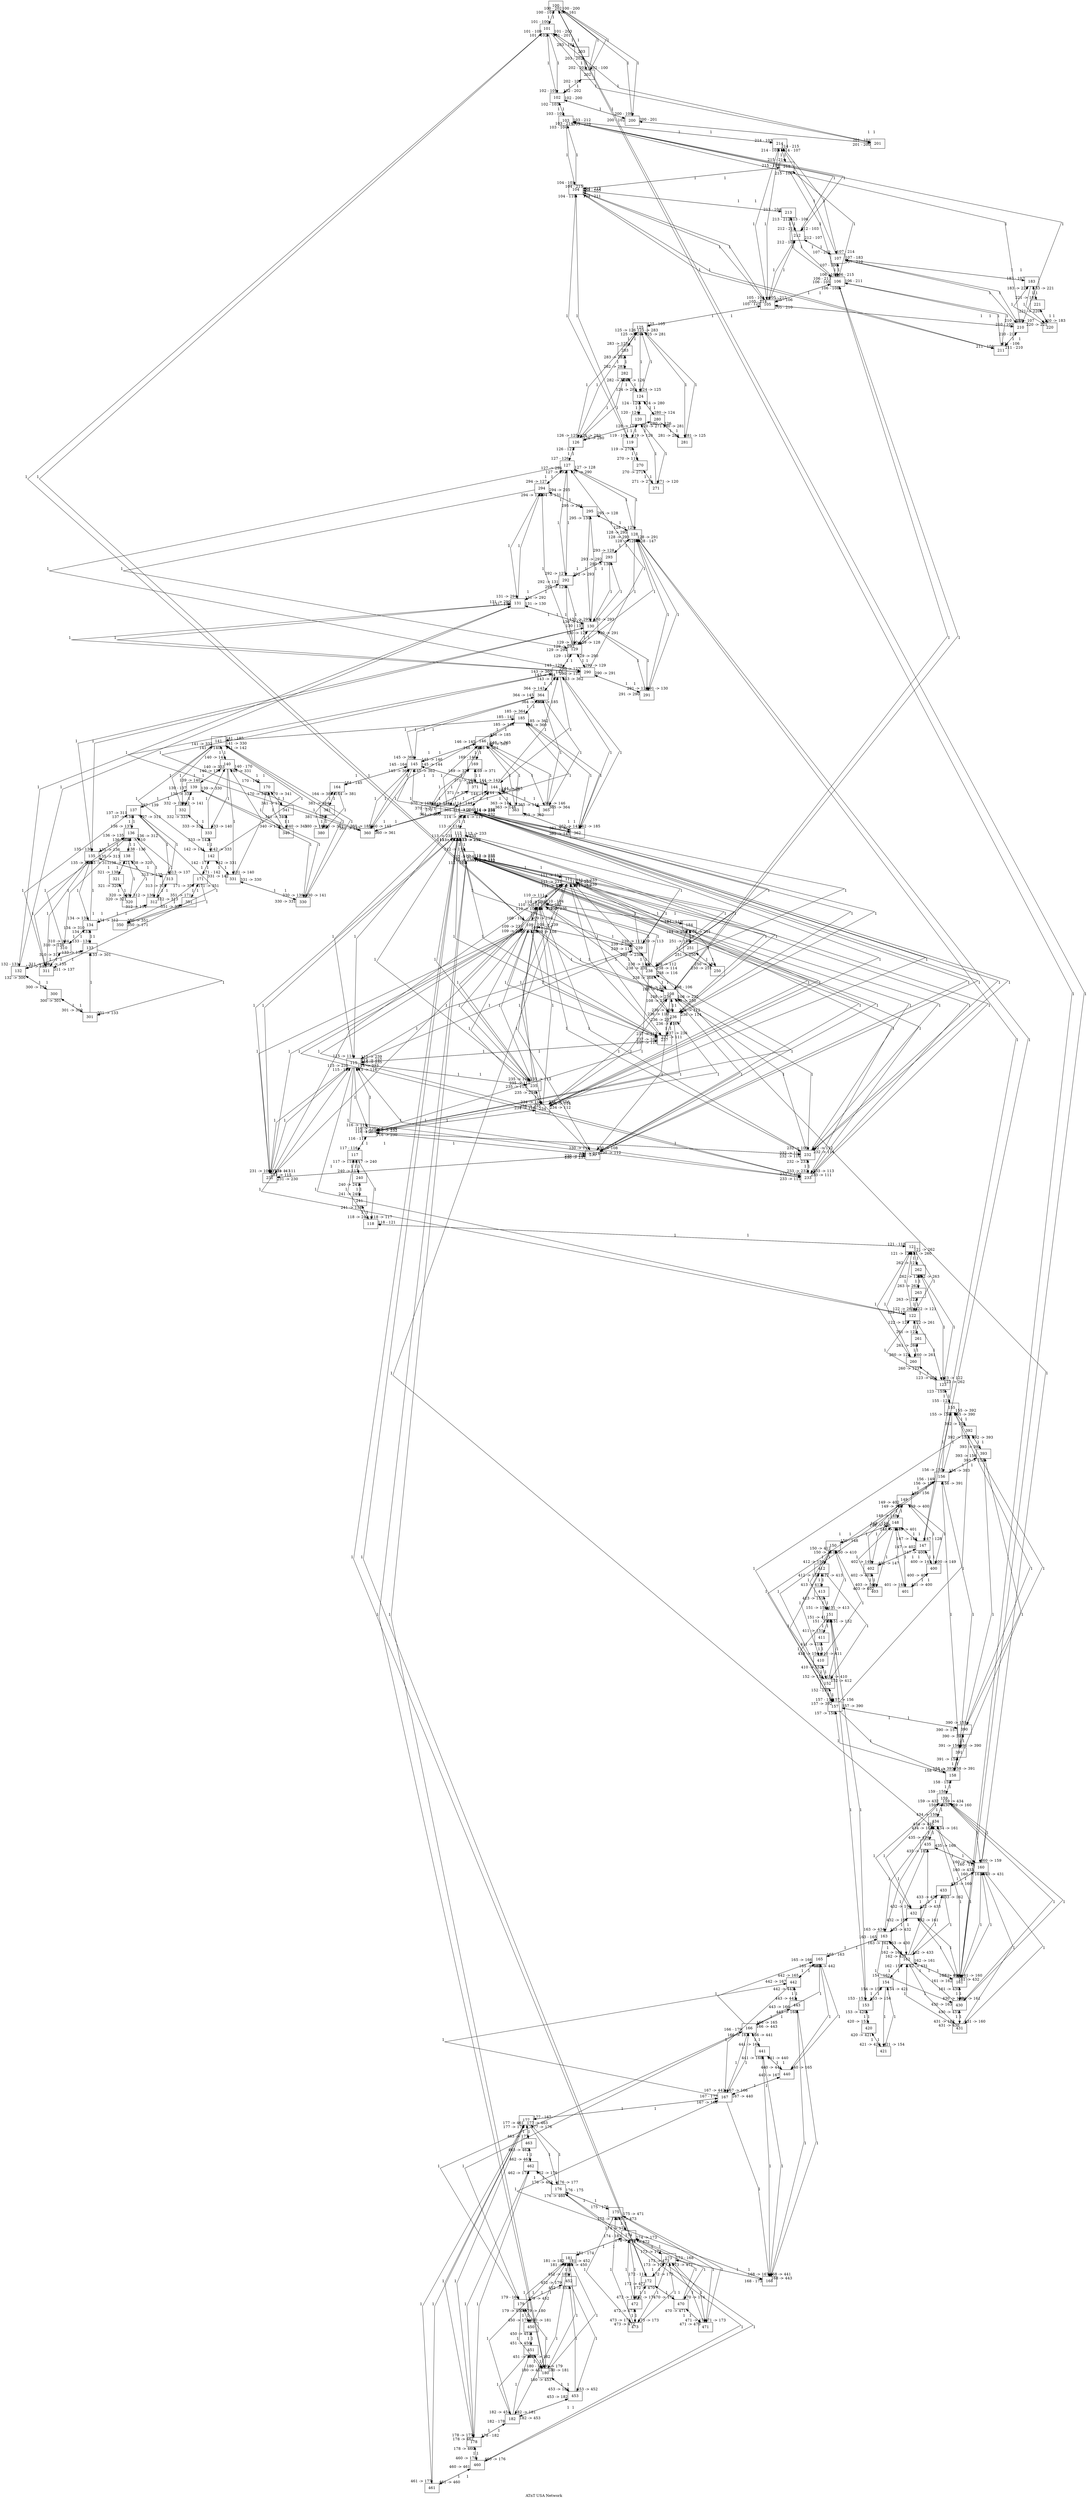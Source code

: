 digraph Test {

	/*compound=true*/
	node [shape=box];
	edge [len=3];
	/*Instantiation of nodes, required to successfully calling .get_node_list() 		(pydot) */
	//BACKBONE NODES
	100[group=H]; 101[group=H]; 102[group=H]; //SEATTLE
	103[group=H]; 104[group=H]; 105[group=H]; 106[group=H]; 107[group=H]; //SF
	108[group=H]; 109[group=H]; 110[group=H]; 112[group=H]; 113[group=H]; 114[group=H]; 115[group=H]; 116[group=H]; //LA
	117[group=H]; 118[group=H]; //SD
	119[group=H]; 120[group=H]; //SL
	121[group=A]; 122[group=A]; 123[group=A]; //Phx
	124[group=A]; 125[group=A]; 126[group=A]; //DENVER
	127[group=A]; 128[group=A]; 129[group=A]; 130[group=A]; 131[group=A]; //Dallas
	132[group=A]; 133[group=A]; //San Antonio
	134[group=A]; 135[group=A]; 136[group=A]; 137[group=A]; //Houston
	138[group=A]; //NO
	139[group=A]; 140[group=A]; 141[group=A]; 142[group=A]; //MIA
	143[group=A]; 144[group=A]; 145[group=A]; 146[group=A]; //ATL
	147[group=A]; 148[group=A]; 149[group=A]; //KC
	150[group=A]; 151[group=A]; 152[group=A]; //Omaha
	153[group=A]; 154[group=A]; //Minapolis
	155[group=A]; 156[group=A]; 157[group=A]; 158[group=A]; //St.Louis
	159[group=A]; 160[group=A]; 161[group=A]; 162[group=A]; 163[group=A]; //CHICAGO
	164[group=A]; //Nashville
	165[group=A]; 166[group=A]; 167[group=A]; 168[group=A]; //DETROIT
	169[group=A]; //Charlotte
	170[group=A]; //TAMPA BAY
	171[group=A]; //Ft. Lauderdale
	172[group=A]; 173[group=A]; 174[group=A]; 175[group=A]; //Washington D.C.
	176[group=A]; 177[group=A]; 178[group=A]; //Philly
	179[group=A]; 180[group=A]; 181[group=A]; 182[group=A]; //NY
	183[group=A]; //Honolulu
	184[group=A]; //Las Vegas
	
	
	
	
	//Aggregation Network
	200[group=V]; 201[group=A]; 202[group=A]; 203[group=A];//Seattle
	210[group=V]; 211[group=A]; 212[group=A]; 213[group=A]; 214[group=A]; 215[group=A];//San Fransico
	220[group=V]; 221[group=A]; //Honolulu
	230[group=V]; 231[group=A]; 232[group=A]; 233[group=A]; 234[group=A]; 235[group=A]; 236[group=A]; 237[group=A]; 238[group=A]; 239[group=A];//Los Angeles
	240[group=V]; 241[group=A]; //San Diego
	250[group=v]; 251[group=A]; //Las Vegas
	260[group=V]; 261[group=A]; 262[group=A]; 263[group=A];//Phoenix
	270[group=V]; 271[group=A]; //Salt Lake City
	280[group=V]; 281[group=A]; 282[group=A]; 283[group=A];//Denver
	290[group=V]; 291[group=A]; 292[group=A]; 293[group=A]; 294[group=A]; 295[group=A];//Dallas
	300[group=V]; 301[group=A]; //San Antonio
	310[group=V]; 311[group=A]; 312[group=A]; 313[group=A];//Houston
	320[group=V]; 321[group=A]; //New Orealns
	330[group=V]; 331[group=A]; 332[group=A]; 333[group=A]; //Miami
	340[group=V]; 341[group=A]; //Tampa Bay
	350[group=v]; 351[group=A]; //Ft. Lauderdale
	360[group=v]; 361[group=A]; 362[group=A]; 363[group=A]; 364[group=A]; 365[group=A]; //Atlanta
	370[group=v]; 371[group=A]; //Charlotte
	380[group=v]; 381[group=A]; //Nashville
	390[group=v]; 391[group=A]; 392[group=A]; 393[group=A]; //St. Louis
	400[group=v]; 401[group=A]; 402[group=A]; 403[group=A]; //Kansas City
	410[group=v]; 411[group=A]; 412[group=A]; 413[group=A]; //Omaha
	420[group=v]; 421[group=A]; //Mineapolis
	430[group=v]; 431[group=A]; 432[group=A]; 433[group=A]; 434[group=A]; 435[group=A]; //Chicago
	440[group=v]; 441[group=A]; 442[group=A]; 443[group=A]; //Detroit
	450[group=v]; 451[group=A]; 452[group=A]; 453[group=A]; //New York
	460[group=v]; 461[group=A]; 462[group=A]; 463[group=A]; //Philadelphia
	470[group=v]; 471[group=A]; 472[group=A]; 473[group=A]; //Washington DC.
	
	overlap = scale;
	splines = false;
	label = "ATnT USA Network";
	orientation = portrait;
	
	//CORE EDGES
	100 -> 161	[label=1,headlabel="161 - 100" ,alias = 1,throughput=16,latency=4,delay=3,bandwidth = 10];
	101 -> 109	[label=1,headlabel="109 - 101" ,alias = 1,throughput=16,latency=4,delay=3,bandwidth = 10];
	102 -> 103	[label=1,headlabel="103 - 102" ,alias = 1,throughput=16,latency=4,delay=3,bandwidth = 10];
	103 -> 102	[label=1,headlabel="102 - 103" ,alias = 1,throughput=16,latency=4,delay=3,bandwidth = 10];
	104 -> 119	[label=1,headlabel="119 - 104" ,alias = 1,throughput=16,latency=4,delay=3,bandwidth = 10];
	105 -> 125	[label=1,headlabel="125 - 105" ,alias = 1,throughput=16,latency=4,delay=3,bandwidth = 10];
	106 -> 108	[label=1,headlabel="108 - 106" ,alias = 1,throughput=16,latency=4,delay=3,bandwidth = 10];
	107 -> 183	[label=1,headlabel="183 - 107" ,alias = 1,throughput=16,latency=4,delay=3,bandwidth = 10];
	108 -> 106	[label=1,headlabel="106 - 108" ,alias = 1,throughput=16,latency=4,delay=3,bandwidth = 10];
	109 -> 101	[label=1,headlabel="101 - 109" ,alias = 1,throughput=16,latency=4,delay=3,bandwidth = 10];
	110 -> 184	[label=1,headlabel="184 - 110" ,alias = 1,throughput=16,latency=4,delay=3,bandwidth = 10];
	111 -> 160	[label=1,headlabel="160 - 111" ,alias = 1,throughput=16,latency=4,delay=3,bandwidth = 10];
	112 -> 180	[label=1,headlabel="180 - 112" ,alias = 1,throughput=16,latency=4,delay=3,bandwidth = 10];
	113 -> 172	[label=1,headlabel="172 - 113" ,alias = 1,throughput=16,latency=4,delay=3,bandwidth = 10];
	114 -> 144	[label=1,headlabel="144 - 114" ,alias = 1,throughput=16,latency=4,delay=3,bandwidth = 10];
	115 -> 122	[label=1,headlabel="122 - 115" ,alias = 1,throughput=16,latency=4,delay=3,bandwidth = 10];
	116 -> 117	[label=1,headlabel="117 - 116" ,alias = 1,throughput=16,latency=4,delay=3,bandwidth = 10];
	117 -> 116	[label=1,headlabel="116 - 117" ,alias = 1,throughput=16,latency=4,delay=3,bandwidth = 10];
	118 -> 121	[label=1,headlabel="121 - 118" ,alias = 1,throughput=16,latency=4,delay=3,bandwidth = 10];
	119 -> 104	[label=1,headlabel="104 - 119" ,alias = 1,throughput=16,latency=4,delay=3,bandwidth = 10];
	120 -> 124	[label=1,headlabel="124 - 120" ,alias = 1,throughput=16,latency=4,delay=3,bandwidth = 10];
	121 -> 118	[label=1,headlabel="118 - 121" ,alias = 1,throughput=16,latency=4,delay=3,bandwidth = 10];
	122 -> 115	[label=1,headlabel="115 - 122" ,alias = 1,throughput=16,latency=4,delay=3,bandwidth = 10];
	123 -> 155	[label=1,headlabel="155 - 123" ,alias = 1,throughput=16,latency=4,delay=3,bandwidth = 10];
	124 -> 120	[label=1,headlabel="120 - 124" ,alias = 1,throughput=16,latency=4,delay=3,bandwidth = 10];
	125 -> 105	[label=1,headlabel="105 - 125" ,alias = 1,throughput=16,latency=4,delay=3,bandwidth = 10];
	126 -> 127	[label=1,headlabel="127 - 126" ,alias = 1,throughput=16,latency=4,delay=3,bandwidth = 10];
	127 -> 126	[label=1,headlabel="126 - 127" ,alias = 1,throughput=16,latency=4,delay=3,bandwidth = 10];
	128 -> 147	[label=1,headlabel="147 - 128" ,alias = 1,throughput=16,latency=4,delay=3,bandwidth = 10];
	129 -> 143	[label=1,headlabel="143 - 129" ,alias = 1,throughput=16,latency=4,delay=3,bandwidth = 10];
	130 -> 135	[label=1,headlabel="135 - 130" ,alias = 1,throughput=16,latency=4,delay=3,bandwidth = 10];
	131 -> 132	[label=1,headlabel="132 - 131" ,alias = 1,throughput=16,latency=4,delay=3,bandwidth = 10];
	132 -> 131	[label=1,headlabel="131 - 132" ,alias = 1,throughput=16,latency=4,delay=3,bandwidth = 10];
	133 -> 134	[label=1,headlabel="134 - 133" ,alias = 1,throughput=16,latency=4,delay=3,bandwidth = 10];
	134 -> 133	[label=1,headlabel="133 - 134" ,alias = 1,throughput=16,latency=4,delay=3,bandwidth = 10];
	135 -> 130	[label=1,headlabel="130 - 135" ,alias = 1,throughput=16,latency=4,delay=3,bandwidth = 10];
	136 -> 138	[label=1,headlabel="138 - 136" ,alias = 1,throughput=16,latency=4,delay=3,bandwidth = 10];
	137 -> 139	[label=1,headlabel="139 - 137" ,alias = 1,throughput=16,latency=4,delay=3,bandwidth = 10];
	138 -> 136	[label=1,headlabel="136 - 138" ,alias = 1,throughput=16,latency=4,delay=3,bandwidth = 10];
	139 -> 137	[label=1,headlabel="137 - 139" ,alias = 1,throughput=16,latency=4,delay=3,bandwidth = 10];
	140 -> 170	[label=1,headlabel="170 - 140" ,alias = 1,throughput=16,latency=4,delay=3,bandwidth = 10];
	141 -> 185	[label=1,headlabel="185 - 141" ,alias = 1,throughput=16,latency=4,delay=3,bandwidth = 10];
	142 -> 171	[label=1,headlabel="171 - 142" ,alias = 1,throughput=16,latency=4,delay=3,bandwidth = 10];
	143 -> 129	[label=1,headlabel="129 - 143" ,alias = 1,throughput=16,latency=4,delay=3,bandwidth = 10];
	144 -> 114	[label=1,headlabel="114 - 144" ,alias = 1,throughput=16,latency=4,delay=3,bandwidth = 10];
	145 -> 164	[label=1,headlabel="164 - 145" ,alias = 1,throughput=16,latency=4,delay=3,bandwidth = 10];
	146 -> 169	[label=1,headlabel="169 - 146" ,alias = 1,throughput=16,latency=4,delay=3,bandwidth = 10];
	147 -> 128	[label=1,headlabel="128 - 147" ,alias = 1,throughput=16,latency=4,delay=3,bandwidth = 10];
	185 -> 141	[label=1,headlabel="141 - 185" ,alias = 1,throughput=16,latency=4,delay=3,bandwidth = 10];
	148 -> 150	[label=1,headlabel="150 - 148" ,alias = 1,throughput=16,latency=4,delay=3,bandwidth = 10];
	149 -> 156	[label=1,headlabel="156 - 149" ,alias = 1,throughput=16,latency=4,delay=3,bandwidth = 10];
	150 -> 148	[label=1,headlabel="148 - 150" ,alias = 1,throughput=16,latency=4,delay=3,bandwidth = 10];
	151 -> 153	[label=1,headlabel="153 - 151" ,alias = 1,throughput=16,latency=4,delay=3,bandwidth = 10];
	152 -> 157	[label=1,headlabel="157 - 152" ,alias = 1,throughput=16,latency=4,delay=3,bandwidth = 10];
	153 -> 151	[label=1,headlabel="151 - 153" ,alias = 1,throughput=16,latency=4,delay=3,bandwidth = 10];
	154 -> 162	[label=1,headlabel="162 - 154" ,alias = 1,throughput=16,latency=4,delay=3,bandwidth = 10];
	155 -> 123	[label=1,headlabel="123 - 155" ,alias = 1,throughput=16,latency=4,delay=3,bandwidth = 10];
	156 -> 149	[label=1,headlabel="149 - 156" ,alias = 1,throughput=16,latency=4,delay=3,bandwidth = 10];
	157 -> 152	[label=1,headlabel="152 - 157" ,alias = 1,throughput=16,latency=4,delay=3,bandwidth = 10];
	158 -> 159	[label=1,headlabel="159 - 158" ,alias = 1,throughput=16,latency=4,delay=3,bandwidth = 10];
	159 -> 158	[label=1,headlabel="158 - 159" ,alias = 1,throughput=16,latency=4,delay=3,bandwidth = 10];
	160 -> 111	[label=1,headlabel="111 - 160" ,alias = 1,throughput=16,latency=4,delay=3,bandwidth = 10];
	161 -> 100	[label=1,headlabel="100 - 161" ,alias = 1,throughput=16,latency=4,delay=3,bandwidth = 10];
	162 -> 154	[label=1,headlabel="154 - 162" ,alias = 1,throughput=16,latency=4,delay=3,bandwidth = 10];
	163 -> 165	[label=1,headlabel="165 - 163" ,alias = 1,throughput=16,latency=4,delay=3,bandwidth = 10];
	164 -> 145	[label=1,headlabel="145 - 164" ,alias = 1,throughput=16,latency=4,delay=3,bandwidth = 10];
	165 -> 163	[label=1,headlabel="163 - 165" ,alias = 1,throughput=16,latency=4,delay=3,bandwidth = 10];
	166 -> 179	[label=1,headlabel="179 - 166" ,alias = 1,throughput=16,latency=4,delay=3,bandwidth = 10];
	167 -> 177	[label=1,headlabel="177 - 167" ,alias = 1,throughput=16,latency=4,delay=3,bandwidth = 10];
	168 -> 173	[label=1,headlabel="173 - 168" ,alias = 1,throughput=16,latency=4,delay=3,bandwidth = 10];
	169 -> 146	[label=1,headlabel="146 - 169" ,alias = 1,throughput=16,latency=4,delay=3,bandwidth = 10];
	170 -> 140	[label=1,headlabel="140 - 170" ,alias = 1,throughput=16,latency=4,delay=3,bandwidth = 10];
	171 -> 142	[label=1,headlabel="142 - 171" ,alias = 1,throughput=16,latency=4,delay=3,bandwidth = 10];
	172 -> 113	[label=1,headlabel="113 - 172" ,alias = 1,throughput=16,latency=4,delay=3,bandwidth = 10];
	173 -> 168	[label=1,headlabel="168 - 173" ,alias = 1,throughput=16,latency=4,delay=3,bandwidth = 10];
	174 -> 181	[label=1,headlabel="181 - 174" ,alias = 1,throughput=16,latency=4,delay=3,bandwidth = 10];
	175 -> 176	[label=1,headlabel="176 - 175" ,alias = 1,throughput=16,latency=4,delay=3,bandwidth = 10];
	176 -> 175	[label=1,headlabel="175 - 176" ,alias = 1,throughput=16,latency=4,delay=3,bandwidth = 10];
	177 -> 167	[label=1,headlabel="167 - 177" ,alias = 1,throughput=16,latency=4,delay=3,bandwidth = 10];
	178 -> 182	[label=1,headlabel="182 - 178" ,alias = 1,throughput=16,latency=4,delay=3,bandwidth = 10];
	179 -> 166	[label=1,headlabel="166 - 179" ,alias = 1,throughput=16,latency=4,delay=3,bandwidth = 10];
	180 -> 112	[label=1,headlabel="112 - 180" ,alias = 1,throughput=16,latency=4,delay=3,bandwidth = 10];
	181 -> 174	[label=1,headlabel="174 - 181" ,alias = 1,throughput=16,latency=4,delay=3,bandwidth = 10];
	182 -> 178	[label=1,headlabel="178 - 182" ,alias = 1,throughput=16,latency=4,delay=3,bandwidth = 10];
	183 -> 107	[label=1,headlabel="107 - 183" ,alias = 1,throughput=16,latency=4,delay=3,bandwidth = 10];
	184 -> 110	[label=1,headlabel="110 - 184" ,alias = 1,throughput=16,latency=4,delay=3,bandwidth = 10];
		
	
	//POPS
	//Seatle
	100 -> 101	[label=1,headlabel="101 - 100" ,alias = 1,throughput=16,latency=4,delay=3,bandwidth = 10];
	100 -> 200	[label=1,headlabel="200 - 100" ,alias = 1,throughput=16,latency=4,delay=3,bandwidth = 10];
	100 -> 202	[label=1,headlabel="202 - 100" ,alias = 1,throughput=16,latency=4,delay=3,bandwidth = 10];
	200 -> 100	[label=1,headlabel="100 - 200" ,alias = 1,throughput=16,latency=4,delay=3,bandwidth = 10];
	200 -> 201	[label=1,headlabel="201 - 200" ,alias = 1,throughput=16,latency=4,delay=3,bandwidth = 10];
	200 -> 102	[label=1,headlabel="102 - 200" ,alias = 1,throughput=16,latency=4,delay=3,bandwidth = 10];
	101 -> 100	[label=1,headlabel="100 - 101" ,alias = 1,throughput=16,latency=4,delay=3,bandwidth = 10];
	101 -> 201	[label=1,headlabel="201 - 101" ,alias = 1,throughput=16,latency=4,delay=3,bandwidth = 10];
	101 -> 203	[label=1,headlabel="203 - 101" ,alias = 1,throughput=16,latency=4,delay=3,bandwidth = 10];
	101 -> 102	[label=1,headlabel="102 - 101" ,alias = 1,throughput=16,latency=4,delay=3,bandwidth = 10];
	201 -> 200	[label=1,headlabel="200 - 201" ,alias = 1,throughput=16,latency=4,delay=3,bandwidth = 10];
	201 -> 101	[label=1,headlabel="101 - 201" ,alias = 1,throughput=16,latency=4,delay=3,bandwidth = 10];
	102 -> 101	[label=1,headlabel="101 - 102" ,alias = 1,throughput=16,latency=4,delay=3,bandwidth = 10];
	102 -> 200	[label=1,headlabel="200 - 102" ,alias = 1,throughput=16,latency=4,delay=3,bandwidth = 10];
	102 -> 202	[label=1,headlabel="202 - 102" ,alias = 1,throughput=16,latency=4,delay=3,bandwidth = 10];
	202 -> 100	[label=1,headlabel="100 - 202" ,alias = 1,throughput=16,latency=4,delay=3,bandwidth = 10];
	202 -> 102	[label=1,headlabel="102 - 202" ,alias = 1,throughput=16,latency=4,delay=3,bandwidth = 10];
	202 -> 203	[label=1,headlabel="203 - 202" ,alias = 1,throughput=16,latency=4,delay=3,bandwidth = 10];
	203 -> 101	[label=1,headlabel="101 - 203" ,alias = 1,throughput=16,latency=4,delay=3,bandwidth = 10];
	203 -> 202	[label=1,headlabel="202 - 203" ,alias = 1,throughput=16,latency=4,delay=3,bandwidth = 10];
	
	//San Fransico
	103 -> 104	[label=1,headlabel="104 - 103" ,alias = 1,throughput=16,latency=4,delay=3,bandwidth = 10];
	103 -> 210	[label=1,headlabel="210 - 103" ,alias = 1,throughput=16,latency=4,delay=3,bandwidth = 10];
	103 -> 212	[label=1,headlabel="212 - 103" ,alias = 1,throughput=16,latency=4,delay=3,bandwidth = 10];
	103 -> 214	[label=1,headlabel="214 - 103" ,alias = 1,throughput=16,latency=4,delay=3,bandwidth = 10];
	210 -> 103	[label=1,headlabel="103 - 210" ,alias = 1,throughput=16,latency=4,delay=3,bandwidth = 10];
	210 -> 211	[label=1,headlabel="211 - 210" ,alias = 1,throughput=16,latency=4,delay=3,bandwidth = 10];
	210 -> 105	[label=1,headlabel="105 - 210" ,alias = 1,throughput=16,latency=4,delay=3,bandwidth = 10];
	210 -> 107	[label=1,headlabel="107 - 210" ,alias = 1,throughput=16,latency=4,delay=3,bandwidth = 10];
	104 -> 103	[label=1,headlabel="103 - 104" ,alias = 1,throughput=16,latency=4,delay=3,bandwidth = 10];
	104 -> 105	[label=1,headlabel="105 - 104" ,alias = 1,throughput=16,latency=4,delay=3,bandwidth = 10];
	104 -> 211	[label=1,headlabel="211 - 104" ,alias = 1,throughput=16,latency=4,delay=3,bandwidth = 10];
	104 -> 213	[label=1,headlabel="213 - 104" ,alias = 1,throughput=16,latency=4,delay=3,bandwidth = 10];
	104 -> 215	[label=1,headlabel="215 - 104" ,alias = 1,throughput=16,latency=4,delay=3,bandwidth = 10];
	211 -> 210	[label=1,headlabel="210 - 211" ,alias = 1,throughput=16,latency=4,delay=3,bandwidth = 10];
	211 -> 104	[label=1,headlabel="104 - 211" ,alias = 1,throughput=16,latency=4,delay=3,bandwidth = 10];
	211 -> 106	[label=1,headlabel="106 - 211" ,alias = 1,throughput=16,latency=4,delay=3,bandwidth = 10];
	105 -> 104	[label=1,headlabel="104 - 105" ,alias = 1,throughput=16,latency=4,delay=3,bandwidth = 10];
	105 -> 106	[label=1,headlabel="106 - 105" ,alias = 1,throughput=16,latency=4,delay=3,bandwidth = 10];
	105 -> 210	[label=1,headlabel="210 - 105" ,alias = 1,throughput=16,latency=4,delay=3,bandwidth = 10];
	105 -> 212	[label=1,headlabel="212 - 105" ,alias = 1,throughput=16,latency=4,delay=3,bandwidth = 10];
	105 -> 214	[label=1,headlabel="214 - 105" ,alias = 1,throughput=16,latency=4,delay=3,bandwidth = 10];
	212 -> 103	[label=1,headlabel="103 - 212" ,alias = 1,throughput=16,latency=4,delay=3,bandwidth = 10];
	212 -> 105	[label=1,headlabel="105 - 212" ,alias = 1,throughput=16,latency=4,delay=3,bandwidth = 10];
	212 -> 213	[label=1,headlabel="213 - 212" ,alias = 1,throughput=16,latency=4,delay=3,bandwidth = 10];
	212 -> 107	[label=1,headlabel="107 - 212" ,alias = 1,throughput=16,latency=4,delay=3,bandwidth = 10];
	106 -> 105	[label=1,headlabel="105 - 106" ,alias = 1,throughput=16,latency=4,delay=3,bandwidth = 10];
	106 -> 107	[label=1,headlabel="107 - 106" ,alias = 1,throughput=16,latency=4,delay=3,bandwidth = 10];
	106 -> 211	[label=1,headlabel="211 - 106" ,alias = 1,throughput=16,latency=4,delay=3,bandwidth = 10];
	106 -> 213	[label=1,headlabel="213 - 106" ,alias = 1,throughput=16,latency=4,delay=3,bandwidth = 10];
	106 -> 215	[label=1,headlabel="215 - 106" ,alias = 1,throughput=16,latency=4,delay=3,bandwidth = 10];
	213 -> 212	[label=1,headlabel="212 - 213" ,alias = 1,throughput=16,latency=4,delay=3,bandwidth = 10];
	213 -> 104	[label=1,headlabel="104 - 213" ,alias = 1,throughput=16,latency=4,delay=3,bandwidth = 10];
	213 -> 106	[label=1,headlabel="106 - 213" ,alias = 1,throughput=16,latency=4,delay=3,bandwidth = 10];
	107 -> 106	[label=1,headlabel="106 - 107" ,alias = 1,throughput=16,latency=4,delay=3,bandwidth = 10];
	107 -> 210	[label=1,headlabel="210 - 107" ,alias = 1,throughput=16,latency=4,delay=3,bandwidth = 10];
	107 -> 212	[label=1,headlabel="212 - 107" ,alias = 1,throughput=16,latency=4,delay=3,bandwidth = 10];
	107 -> 214	[label=1,headlabel="214 - 107" ,alias = 1,throughput=16,latency=4,delay=3,bandwidth = 10];
	214 -> 103	[label=1,headlabel="103 - 214" ,alias = 1,throughput=16,latency=4,delay=3,bandwidth = 10];
	214 -> 105	[label=1,headlabel="105 - 214" ,alias = 1,throughput=16,latency=4,delay=3,bandwidth = 10];
	214 -> 107	[label=1,headlabel="107 - 214" ,alias = 1,throughput=16,latency=4,delay=3,bandwidth = 10];
	214 -> 215	[label=1,headlabel="215 - 214" ,alias = 1,throughput=16,latency=4,delay=3,bandwidth = 10];
	215 -> 214	[label=1,headlabel="214 - 215" ,alias = 1,throughput=16,latency=4,delay=3,bandwidth = 10];
	215 -> 104	[label=1,headlabel="104 - 215" ,alias = 1,throughput=16,latency=4,delay=3,bandwidth = 10];
	215 -> 106	[label=1,headlabel="106 - 215" ,alias = 1,throughput=16,latency=4,delay=3,bandwidth = 10];
	
	//Honolulu
	183 -> 220	[label=1,headlabel="220 -> 183" ,alias = 1,throughput=16,latency=4,delay=3,bandwidth = 10];
	183 -> 221	[label=1,headlabel="221 -> 183" ,alias = 1,throughput=16,latency=4,delay=3,bandwidth = 10];
	220 -> 183	[label=1,headlabel="183 -> 220" ,alias = 1,throughput=16,latency=4,delay=3,bandwidth = 10];
	220 -> 221	[label=1,headlabel="221 -> 220" ,alias = 1,throughput=16,latency=4,delay=3,bandwidth = 10];
	221 -> 183	[label=1,headlabel="183 -> 221" ,alias = 1,throughput=16,latency=4,delay=3,bandwidth = 10];
	221 -> 220	[label=1,headlabel="220 -> 221" ,alias = 1,throughput=16,latency=4,delay=3,bandwidth = 10];

	
	//Los Angeles
	108 -> 109	[label=1,headlabel="109 -> 108" ,alias = 1,throughput=16,latency=4,delay=3,bandwidth = 10];
	108 -> 230	[label=1,headlabel="230 -> 108" ,alias = 1,throughput=16,latency=4,delay=3,bandwidth = 10];
	108 -> 232	[label=1,headlabel="232 -> 108" ,alias = 1,throughput=16,latency=4,delay=3,bandwidth = 10];
	108 -> 234	[label=1,headlabel="234 -> 108" ,alias = 1,throughput=16,latency=4,delay=3,bandwidth = 10];
	108 -> 236	[label=1,headlabel="236 -> 108" ,alias = 1,throughput=16,latency=4,delay=3,bandwidth = 10];
	108 -> 238	[label=1,headlabel="238 -> 108" ,alias = 1,throughput=16,latency=4,delay=3,bandwidth = 10];
	230 -> 108	[label=1,headlabel="108 -> 230" ,alias = 1,throughput=16,latency=4,delay=3,bandwidth = 10];
	230 -> 231	[label=1,headlabel="231 -> 230" ,alias = 1,throughput=16,latency=4,delay=3,bandwidth = 10];
	230 -> 110	[label=1,headlabel="110 -> 230" ,alias = 1,throughput=16,latency=4,delay=3,bandwidth = 10];
	230 -> 112	[label=1,headlabel="112 -> 230" ,alias = 1,throughput=16,latency=4,delay=3,bandwidth = 10];
	230 -> 114	[label=1,headlabel="114 -> 230" ,alias = 1,throughput=16,latency=4,delay=3,bandwidth = 10];
	230 -> 116	[label=1,headlabel="116 -> 230" ,alias = 1,throughput=16,latency=4,delay=3,bandwidth = 10];
	109 -> 108	[label=1,headlabel="108 -> 109" ,alias = 1,throughput=16,latency=4,delay=3,bandwidth = 10];
	109 -> 110	[label=1,headlabel="110 -> 109" ,alias = 1,throughput=16,latency=4,delay=3,bandwidth = 10];
	109 -> 231	[label=1,headlabel="231 -> 109" ,alias = 1,throughput=16,latency=4,delay=3,bandwidth = 10];
	109 -> 233	[label=1,headlabel="233 -> 109" ,alias = 1,throughput=16,latency=4,delay=3,bandwidth = 10];
	109 -> 235	[label=1,headlabel="235 -> 109" ,alias = 1,throughput=16,latency=4,delay=3,bandwidth = 10];
	109 -> 237	[label=1,headlabel="237 -> 109" ,alias = 1,throughput=16,latency=4,delay=3,bandwidth = 10];
	109 -> 239	[label=1,headlabel="239 -> 109" ,alias = 1,throughput=16,latency=4,delay=3,bandwidth = 10];
	231 -> 230	[label=1,headlabel="230 -> 231" ,alias = 1,throughput=16,latency=4,delay=3,bandwidth = 10];
	231 -> 109	[label=1,headlabel="109 -> 231" ,alias = 1,throughput=16,latency=4,delay=3,bandwidth = 10];
	231 -> 111	[label=1,headlabel="111 -> 231" ,alias = 1,throughput=16,latency=4,delay=3,bandwidth = 10];
	231 -> 113	[label=1,headlabel="113 -> 231" ,alias = 1,throughput=16,latency=4,delay=3,bandwidth = 10];
	231 -> 115	[label=1,headlabel="115 -> 231" ,alias = 1,throughput=16,latency=4,delay=3,bandwidth = 10];
	110 -> 109	[label=1,headlabel="109 -> 110" ,alias = 1,throughput=16,latency=4,delay=3,bandwidth = 10];
	110 -> 111	[label=1,headlabel="111 -> 110" ,alias = 1,throughput=16,latency=4,delay=3,bandwidth = 10];
	110 -> 230	[label=1,headlabel="230 -> 110" ,alias = 1,throughput=16,latency=4,delay=3,bandwidth = 10];
	110 -> 232	[label=1,headlabel="232 -> 110" ,alias = 1,throughput=16,latency=4,delay=3,bandwidth = 10];
	110 -> 234	[label=1,headlabel="234 -> 110" ,alias = 1,throughput=16,latency=4,delay=3,bandwidth = 10];
	110 -> 236	[label=1,headlabel="236 -> 110" ,alias = 1,throughput=16,latency=4,delay=3,bandwidth = 10];
	110 -> 238	[label=1,headlabel="238 -> 110" ,alias = 1,throughput=16,latency=4,delay=3,bandwidth = 10];
	232 -> 108	[label=1,headlabel="108 -> 232" ,alias = 1,throughput=16,latency=4,delay=3,bandwidth = 10];
	232 -> 110	[label=1,headlabel="110 -> 232" ,alias = 1,throughput=16,latency=4,delay=3,bandwidth = 10];
	232 -> 233	[label=1,headlabel="233 -> 232" ,alias = 1,throughput=16,latency=4,delay=3,bandwidth = 10];
	232 -> 112	[label=1,headlabel="112 -> 232" ,alias = 1,throughput=16,latency=4,delay=3,bandwidth = 10];
	232 -> 114	[label=1,headlabel="114 -> 232" ,alias = 1,throughput=16,latency=4,delay=3,bandwidth = 10];
	232 -> 116	[label=1,headlabel="116 -> 232" ,alias = 1,throughput=16,latency=4,delay=3,bandwidth = 10];
	111 -> 110	[label=1,headlabel="110 -> 111" ,alias = 1,throughput=16,latency=4,delay=3,bandwidth = 10];
	111 -> 112	[label=1,headlabel="112 -> 111" ,alias = 1,throughput=16,latency=4,delay=3,bandwidth = 10];
	111 -> 231	[label=1,headlabel="231 -> 111" ,alias = 1,throughput=16,latency=4,delay=3,bandwidth = 10];
	111 -> 233	[label=1,headlabel="233 -> 111" ,alias = 1,throughput=16,latency=4,delay=3,bandwidth = 10];
	111 -> 235	[label=1,headlabel="235 -> 111" ,alias = 1,throughput=16,latency=4,delay=3,bandwidth = 10];
	111 -> 237	[label=1,headlabel="237 -> 111" ,alias = 1,throughput=16,latency=4,delay=3,bandwidth = 10];
	111 -> 239	[label=1,headlabel="239 -> 111" ,alias = 1,throughput=16,latency=4,delay=3,bandwidth = 10];
	233 -> 232	[label=1,headlabel="232 -> 233" ,alias = 1,throughput=16,latency=4,delay=3,bandwidth = 10];
	233 -> 109	[label=1,headlabel="109 -> 233" ,alias = 1,throughput=16,latency=4,delay=3,bandwidth = 10];
	233 -> 111	[label=1,headlabel="111 -> 233" ,alias = 1,throughput=16,latency=4,delay=3,bandwidth = 10];
	233 -> 113	[label=1,headlabel="113 -> 233" ,alias = 1,throughput=16,latency=4,delay=3,bandwidth = 10];
	233 -> 115	[label=1,headlabel="115 -> 233" ,alias = 1,throughput=16,latency=4,delay=3,bandwidth = 10];
	112 -> 113	[label=1,headlabel="113 -> 112" ,alias = 1,throughput=16,latency=4,delay=3,bandwidth = 10];
	112 -> 111	[label=1,headlabel="111 -> 112" ,alias = 1,throughput=16,latency=4,delay=3,bandwidth = 10];
	112 -> 234	[label=1,headlabel="234 -> 112" ,alias = 1,throughput=16,latency=4,delay=3,bandwidth = 10];
	112 -> 236	[label=1,headlabel="236 -> 112" ,alias = 1,throughput=16,latency=4,delay=3,bandwidth = 10];
	112 -> 230	[label=1,headlabel="230 -> 112" ,alias = 1,throughput=16,latency=4,delay=3,bandwidth = 10];
	112 -> 232	[label=1,headlabel="232 -> 112" ,alias = 1,throughput=16,latency=4,delay=3,bandwidth = 10];
	112 -> 238	[label=1,headlabel="238 -> 112" ,alias = 1,throughput=16,latency=4,delay=3,bandwidth = 10];
	234 -> 112	[label=1,headlabel="112 -> 234" ,alias = 1,throughput=16,latency=4,delay=3,bandwidth = 10];
	234 -> 108	[label=1,headlabel="108 -> 234" ,alias = 1,throughput=16,latency=4,delay=3,bandwidth = 10];
	234 -> 110	[label=1,headlabel="110 -> 234" ,alias = 1,throughput=16,latency=4,delay=3,bandwidth = 10];
	234 -> 116	[label=1,headlabel="116 -> 234" ,alias = 1,throughput=16,latency=4,delay=3,bandwidth = 10];
	234 -> 235	[label=1,headlabel="235 -> 234" ,alias = 1,throughput=16,latency=4,delay=3,bandwidth = 10];
	234 -> 114	[label=1,headlabel="114 -> 234" ,alias = 1,throughput=16,latency=4,delay=3,bandwidth = 10];
	113 -> 112	[label=1,headlabel="112 -> 113" ,alias = 1,throughput=16,latency=4,delay=3,bandwidth = 10];
	113 -> 114	[label=1,headlabel="114 -> 113" ,alias = 1,throughput=16,latency=4,delay=3,bandwidth = 10];
	113 -> 231	[label=1,headlabel="231 -> 113" ,alias = 1,throughput=16,latency=4,delay=3,bandwidth = 10];
	113 -> 233	[label=1,headlabel="233 -> 113" ,alias = 1,throughput=16,latency=4,delay=3,bandwidth = 10];
	113 -> 239	[label=1,headlabel="239 -> 113" ,alias = 1,throughput=16,latency=4,delay=3,bandwidth = 10];
	113 -> 235	[label=1,headlabel="235 -> 113" ,alias = 1,throughput=16,latency=4,delay=3,bandwidth = 10];
	113 -> 237	[label=1,headlabel="237 -> 113" ,alias = 1,throughput=16,latency=4,delay=3,bandwidth = 10];
	235 -> 234	[label=1,headlabel="234 -> 235" ,alias = 1,throughput=16,latency=4,delay=3,bandwidth = 10];
	235 -> 113	[label=1,headlabel="113 -> 235" ,alias = 1,throughput=16,latency=4,delay=3,bandwidth = 10];
	235 -> 115	[label=1,headlabel="115 -> 235" ,alias = 1,throughput=16,latency=4,delay=3,bandwidth = 10];
	235 -> 109	[label=1,headlabel="109 -> 235" ,alias = 1,throughput=16,latency=4,delay=3,bandwidth = 10];
	235 -> 111	[label=1,headlabel="111 -> 235" ,alias = 1,throughput=16,latency=4,delay=3,bandwidth = 10];
	114 -> 113	[label=1,headlabel="113 -> 114" ,alias = 1,throughput=16,latency=4,delay=3,bandwidth = 10];
	114 -> 115	[label=1,headlabel="115 -> 114" ,alias = 1,throughput=16,latency=4,delay=3,bandwidth = 10];
	114 -> 234	[label=1,headlabel="234 -> 114" ,alias = 1,throughput=16,latency=4,delay=3,bandwidth = 10];
	114 -> 236	[label=1,headlabel="236 -> 114" ,alias = 1,throughput=16,latency=4,delay=3,bandwidth = 10];
	114 -> 230	[label=1,headlabel="230 -> 114" ,alias = 1,throughput=16,latency=4,delay=3,bandwidth = 10];
	114 -> 232	[label=1,headlabel="232 -> 114" ,alias = 1,throughput=16,latency=4,delay=3,bandwidth = 10];
	114 -> 238	[label=1,headlabel="238 -> 114" ,alias = 1,throughput=16,latency=4,delay=3,bandwidth = 10];
	236 -> 112	[label=1,headlabel="112 -> 236" ,alias = 1,throughput=16,latency=4,delay=3,bandwidth = 10];
	236 -> 114	[label=1,headlabel="114 -> 236" ,alias = 1,throughput=16,latency=4,delay=3,bandwidth = 10];
	236 -> 237	[label=1,headlabel="237 -> 236" ,alias = 1,throughput=16,latency=4,delay=3,bandwidth = 10];
	236 -> 108	[label=1,headlabel="108 -> 236" ,alias = 1,throughput=16,latency=4,delay=3,bandwidth = 10];
	236 -> 110	[label=1,headlabel="110 -> 236" ,alias = 1,throughput=16,latency=4,delay=3,bandwidth = 10];
	236 -> 116	[label=1,headlabel="116 -> 236" ,alias = 1,throughput=16,latency=4,delay=3,bandwidth = 10];
	115 -> 114	[label=1,headlabel="114 -> 115" ,alias = 1,throughput=16,latency=4,delay=3,bandwidth = 10];
	115 -> 116	[label=1,headlabel="116 -> 115" ,alias = 1,throughput=16,latency=4,delay=3,bandwidth = 10];
	115 -> 231	[label=1,headlabel="231 -> 115" ,alias = 1,throughput=16,latency=4,delay=3,bandwidth = 10];
	115 -> 233	[label=1,headlabel="233 -> 115" ,alias = 1,throughput=16,latency=4,delay=3,bandwidth = 10];
	115 -> 235	[label=1,headlabel="235 -> 115" ,alias = 1,throughput=16,latency=4,delay=3,bandwidth = 10];
	115 -> 237	[label=1,headlabel="237 -> 115" ,alias = 1,throughput=16,latency=4,delay=3,bandwidth = 10];
	115 -> 239	[label=1,headlabel="239 -> 115" ,alias = 1,throughput=16,latency=4,delay=3,bandwidth = 10];
	237 -> 236	[label=1,headlabel="236 -> 237" ,alias = 1,throughput=16,latency=4,delay=3,bandwidth = 10];
	237 -> 109	[label=1,headlabel="109 -> 237" ,alias = 1,throughput=16,latency=4,delay=3,bandwidth = 10];
	237 -> 111	[label=1,headlabel="111 -> 237" ,alias = 1,throughput=16,latency=4,delay=3,bandwidth = 10];
	237 -> 113	[label=1,headlabel="113 -> 237" ,alias = 1,throughput=16,latency=4,delay=3,bandwidth = 10];
	237 -> 115	[label=1,headlabel="115 -> 237" ,alias = 1,throughput=16,latency=4,delay=3,bandwidth = 10];
	116 -> 115	[label=1,headlabel="115 -> 116" ,alias = 1,throughput=16,latency=4,delay=3,bandwidth = 10];
	116 -> 230	[label=1,headlabel="230 -> 116" ,alias = 1,throughput=16,latency=4,delay=3,bandwidth = 10];
	116 -> 232	[label=1,headlabel="232 -> 116" ,alias = 1,throughput=16,latency=4,delay=3,bandwidth = 10];
	116 -> 234	[label=1,headlabel="234 -> 116" ,alias = 1,throughput=16,latency=4,delay=3,bandwidth = 10];
	116 -> 236	[label=1,headlabel="236 -> 116" ,alias = 1,throughput=16,latency=4,delay=3,bandwidth = 10];
	116 -> 238	[label=1,headlabel="238 -> 116" ,alias = 1,throughput=16,latency=4,delay=3,bandwidth = 10];
	238 -> 108	[label=1,headlabel="108 -> 238" ,alias = 1,throughput=16,latency=4,delay=3,bandwidth = 10];
	238 -> 110	[label=1,headlabel="110 -> 238" ,alias = 1,throughput=16,latency=4,delay=3,bandwidth = 10];
	238 -> 112	[label=1,headlabel="112 -> 238" ,alias = 1,throughput=16,latency=4,delay=3,bandwidth = 10];
	238 -> 114	[label=1,headlabel="114 -> 238" ,alias = 1,throughput=16,latency=4,delay=3,bandwidth = 10];
	238 -> 116	[label=1,headlabel="116 -> 238" ,alias = 1,throughput=16,latency=4,delay=3,bandwidth = 10];
	238 -> 239	[label=1,headlabel="239 -> 238" ,alias = 1,throughput=16,latency=4,delay=3,bandwidth = 10];
	239 -> 238	[label=1,headlabel="238 -> 239" ,alias = 1,throughput=16,latency=4,delay=3,bandwidth = 10];
	239 -> 109	[label=1,headlabel="109 -> 239" ,alias = 1,throughput=16,latency=4,delay=3,bandwidth = 10];
	239 -> 111	[label=1,headlabel="111 -> 239" ,alias = 1,throughput=16,latency=4,delay=3,bandwidth = 10];
	239 -> 113	[label=1,headlabel="113 -> 239" ,alias = 1,throughput=16,latency=4,delay=3,bandwidth = 10];
	239 -> 115	[label=1,headlabel="115 -> 239" ,alias = 1,throughput=16,latency=4,delay=3,bandwidth = 10];
	
	//San Diego
	117 -> 118	[label=1,headlabel="118 -> 117" ,alias = 1,throughput=16,latency=4,delay=3,bandwidth = 10];
	117 -> 240	[label=1,headlabel="240 -> 117" ,alias = 1,throughput=16,latency=4,delay=3,bandwidth = 10];
	240 -> 117	[label=1,headlabel="117 -> 240" ,alias = 1,throughput=16,latency=4,delay=3,bandwidth = 10];
	240 -> 241	[label=1,headlabel="241 -> 240" ,alias = 1,throughput=16,latency=4,delay=3,bandwidth = 10];
	118 -> 117	[label=1,headlabel="117 -> 118" ,alias = 1,throughput=16,latency=4,delay=3,bandwidth = 10];
	118 -> 241	[label=1,headlabel="241 -> 118" ,alias = 1,throughput=16,latency=4,delay=3,bandwidth = 10];
	241 -> 240	[label=1,headlabel="240 -> 241" ,alias = 1,throughput=16,latency=4,delay=3,bandwidth = 10];
	241 -> 118	[label=1,headlabel="118 -> 241" ,alias = 1,throughput=16,latency=4,delay=3,bandwidth = 10];

	//Las Vegas
	184 -> 250	[label=1,headlabel="250 -> 184" ,alias = 1,throughput=16,latency=4,delay=3,bandwidth = 10];
	184 -> 251	[label=1,headlabel="251 -> 184" ,alias = 1,throughput=16,latency=4,delay=3,bandwidth = 10];
	250 -> 184	[label=1,headlabel="184 -> 250" ,alias = 1,throughput=16,latency=4,delay=3,bandwidth = 10];
	250 -> 251	[label=1,headlabel="251 -> 250" ,alias = 1,throughput=16,latency=4,delay=3,bandwidth = 10];
	251 -> 184	[label=1,headlabel="184 -> 251" ,alias = 1,throughput=16,latency=4,delay=3,bandwidth = 10];
	251 -> 250	[label=1,headlabel="250 -> 251" ,alias = 1,throughput=16,latency=4,delay=3,bandwidth = 10];

	//Pheonix
	121 -> 122	[label=1,headlabel="122 -> 121" ,alias = 1,throughput=16,latency=4,delay=3,bandwidth = 10];
	121 -> 260	[label=1,headlabel="260 -> 121" ,alias = 1,throughput=16,latency=4,delay=3,bandwidth = 10];
	121 -> 262	[label=1,headlabel="262 -> 121" ,alias = 1,throughput=16,latency=4,delay=3,bandwidth = 10];
	260 -> 121	[label=1,headlabel="121 -> 260" ,alias = 1,throughput=16,latency=4,delay=3,bandwidth = 10];
	260 -> 261	[label=1,headlabel="261 -> 260" ,alias = 1,throughput=16,latency=4,delay=3,bandwidth = 10];
	260 -> 123	[label=1,headlabel="123 -> 260" ,alias = 1,throughput=16,latency=4,delay=3,bandwidth = 10];
	122 -> 121	[label=1,headlabel="121 -> 122" ,alias = 1,throughput=16,latency=4,delay=3,bandwidth = 10];
	122 -> 261	[label=1,headlabel="261 -> 122" ,alias = 1,throughput=16,latency=4,delay=3,bandwidth = 10];
	122 -> 263	[label=1,headlabel="263 -> 122" ,alias = 1,throughput=16,latency=4,delay=3,bandwidth = 10];
	122 -> 123	[label=1,headlabel="123 -> 122" ,alias = 1,throughput=16,latency=4,delay=3,bandwidth = 10];
	261 -> 260	[label=1,headlabel="260 -> 261" ,alias = 1,throughput=16,latency=4,delay=3,bandwidth = 10];
	261 -> 122	[label=1,headlabel="122 -> 261" ,alias = 1,throughput=16,latency=4,delay=3,bandwidth = 10];
	123 -> 122	[label=1,headlabel="122 -> 123" ,alias = 1,throughput=16,latency=4,delay=3,bandwidth = 10];
	123 -> 260	[label=1,headlabel="260 -> 123" ,alias = 1,throughput=16,latency=4,delay=3,bandwidth = 10];
	123 -> 262	[label=1,headlabel="262 -> 123" ,alias = 1,throughput=16,latency=4,delay=3,bandwidth = 10];
	262 -> 121	[label=1,headlabel="121 -> 262" ,alias = 1,throughput=16,latency=4,delay=3,bandwidth = 10];
	262 -> 123	[label=1,headlabel="123 -> 262" ,alias = 1,throughput=16,latency=4,delay=3,bandwidth = 10];
	262 -> 263	[label=1,headlabel="263 -> 262" ,alias = 1,throughput=16,latency=4,delay=3,bandwidth = 10];
	263 -> 122	[label=1,headlabel="122 -> 263" ,alias = 1,throughput=16,latency=4,delay=3,bandwidth = 10];
	263 -> 262	[label=1,headlabel="262 -> 263" ,alias = 1,throughput=16,latency=4,delay=3,bandwidth = 10];

	//Salt Lake City
	119 -> 120	[label=1,headlabel="120 -> 119" ,alias = 1,throughput=16,latency=4,delay=3,bandwidth = 10];
	119 -> 270	[label=1,headlabel="270 -> 119" ,alias = 1,throughput=16,latency=4,delay=3,bandwidth = 10];
	270 -> 119	[label=1,headlabel="119 -> 270" ,alias = 1,throughput=16,latency=4,delay=3,bandwidth = 10];
	270 -> 271	[label=1,headlabel="271 -> 270" ,alias = 1,throughput=16,latency=4,delay=3,bandwidth = 10];
	120 -> 119	[label=1,headlabel="119 -> 120" ,alias = 1,throughput=16,latency=4,delay=3,bandwidth = 10];
	120 -> 271	[label=1,headlabel="271 -> 120" ,alias = 1,throughput=16,latency=4,delay=3,bandwidth = 10];
	271 -> 270	[label=1,headlabel="270 -> 271" ,alias = 1,throughput=16,latency=4,delay=3,bandwidth = 10];
	271 -> 120	[label=1,headlabel="120 -> 271" ,alias = 1,throughput=16,latency=4,delay=3,bandwidth = 10];

	//Denver
	124 -> 125	[label=1,headlabel="125 -> 124" ,alias = 1,throughput=16,latency=4,delay=3,bandwidth = 10];
	124 -> 280	[label=1,headlabel="280 -> 124" ,alias = 1,throughput=16,latency=4,delay=3,bandwidth = 10];
	124 -> 282	[label=1,headlabel="282 -> 124" ,alias = 1,throughput=16,latency=4,delay=3,bandwidth = 10];
	280 -> 124	[label=1,headlabel="124 -> 280" ,alias = 1,throughput=16,latency=4,delay=3,bandwidth = 10];
	280 -> 281	[label=1,headlabel="281 -> 280" ,alias = 1,throughput=16,latency=4,delay=3,bandwidth = 10];
	280 -> 126	[label=1,headlabel="126 -> 280" ,alias = 1,throughput=16,latency=4,delay=3,bandwidth = 10];
	125 -> 124	[label=1,headlabel="124 -> 125" ,alias = 1,throughput=16,latency=4,delay=3,bandwidth = 10];
	125 -> 281	[label=1,headlabel="281 -> 125" ,alias = 1,throughput=16,latency=4,delay=3,bandwidth = 10];
	125 -> 283	[label=1,headlabel="283 -> 125" ,alias = 1,throughput=16,latency=4,delay=3,bandwidth = 10];
	125 -> 126	[label=1,headlabel="126 -> 125" ,alias = 1,throughput=16,latency=4,delay=3,bandwidth = 10];
	281 -> 280	[label=1,headlabel="280 -> 281" ,alias = 1,throughput=16,latency=4,delay=3,bandwidth = 10];
	281 -> 125	[label=1,headlabel="125 -> 281" ,alias = 1,throughput=16,latency=4,delay=3,bandwidth = 10];
	126 -> 125	[label=1,headlabel="125 -> 126" ,alias = 1,throughput=16,latency=4,delay=3,bandwidth = 10];
	126 -> 280	[label=1,headlabel="280 -> 126" ,alias = 1,throughput=16,latency=4,delay=3,bandwidth = 10];
	126 -> 282	[label=1,headlabel="282 -> 126" ,alias = 1,throughput=16,latency=4,delay=3,bandwidth = 10];
	282 -> 124	[label=1,headlabel="124 -> 282" ,alias = 1,throughput=16,latency=4,delay=3,bandwidth = 10];
	282 -> 126	[label=1,headlabel="126 -> 282" ,alias = 1,throughput=16,latency=4,delay=3,bandwidth = 10];
	282 -> 283	[label=1,headlabel="283 -> 282" ,alias = 1,throughput=16,latency=4,delay=3,bandwidth = 10];
	283 -> 125	[label=1,headlabel="125 -> 283" ,alias = 1,throughput=16,latency=4,delay=3,bandwidth = 10];
	283 -> 282	[label=1,headlabel="282 -> 283" ,alias = 1,throughput=16,latency=4,delay=3,bandwidth = 10];

	//Dallas
	127 -> 128	[label=1,headlabel="128 -> 127" ,alias = 1,throughput=16,latency=4,delay=3,bandwidth = 10];
	127 -> 290	[label=1,headlabel="290 -> 127" ,alias = 1,throughput=16,latency=4,delay=3,bandwidth = 10];
	127 -> 292	[label=1,headlabel="292 -> 127" ,alias = 1,throughput=16,latency=4,delay=3,bandwidth = 10];
	127 -> 294	[label=1,headlabel="294 -> 127" ,alias = 1,throughput=16,latency=4,delay=3,bandwidth = 10];
	290 -> 127	[label=1,headlabel="127 -> 290" ,alias = 1,throughput=16,latency=4,delay=3,bandwidth = 10];
	290 -> 291	[label=1,headlabel="291 -> 290" ,alias = 1,throughput=16,latency=4,delay=3,bandwidth = 10];
	290 -> 129	[label=1,headlabel="129 -> 290" ,alias = 1,throughput=16,latency=4,delay=3,bandwidth = 10];
	290 -> 131	[label=1,headlabel="131 -> 290" ,alias = 1,throughput=16,latency=4,delay=3,bandwidth = 10];
	128 -> 127	[label=1,headlabel="127 -> 128" ,alias = 1,throughput=16,latency=4,delay=3,bandwidth = 10];
	128 -> 129	[label=1,headlabel="129 -> 128" ,alias = 1,throughput=16,latency=4,delay=3,bandwidth = 10];
	128 -> 291	[label=1,headlabel="291 -> 128" ,alias = 1,throughput=16,latency=4,delay=3,bandwidth = 10];
	128 -> 293	[label=1,headlabel="293 -> 128" ,alias = 1,throughput=16,latency=4,delay=3,bandwidth = 10];
	128 -> 295	[label=1,headlabel="295 -> 128" ,alias = 1,throughput=16,latency=4,delay=3,bandwidth = 10];
	291 -> 290	[label=1,headlabel="290 -> 291" ,alias = 1,throughput=16,latency=4,delay=3,bandwidth = 10];
	291 -> 128	[label=1,headlabel="128 -> 291" ,alias = 1,throughput=16,latency=4,delay=3,bandwidth = 10];
	291 -> 130	[label=1,headlabel="130 -> 291" ,alias = 1,throughput=16,latency=4,delay=3,bandwidth = 10];
	129 -> 128	[label=1,headlabel="128 -> 129" ,alias = 1,throughput=16,latency=4,delay=3,bandwidth = 10];
	129 -> 130	[label=1,headlabel="130 -> 129" ,alias = 1,throughput=16,latency=4,delay=3,bandwidth = 10];
	129 -> 290	[label=1,headlabel="290 -> 129" ,alias = 1,throughput=16,latency=4,delay=3,bandwidth = 10];
	129 -> 292	[label=1,headlabel="292 -> 129" ,alias = 1,throughput=16,latency=4,delay=3,bandwidth = 10];
	129 -> 294	[label=1,headlabel="294 -> 129" ,alias = 1,throughput=16,latency=4,delay=3,bandwidth = 10];
	292 -> 127	[label=1,headlabel="127 -> 292" ,alias = 1,throughput=16,latency=4,delay=3,bandwidth = 10];
	292 -> 129	[label=1,headlabel="129 -> 292" ,alias = 1,throughput=16,latency=4,delay=3,bandwidth = 10];
	292 -> 293	[label=1,headlabel="293 -> 292" ,alias = 1,throughput=16,latency=4,delay=3,bandwidth = 10];
	292 -> 131	[label=1,headlabel="131 -> 292" ,alias = 1,throughput=16,latency=4,delay=3,bandwidth = 10];
	130 -> 129	[label=1,headlabel="129 -> 130" ,alias = 1,throughput=16,latency=4,delay=3,bandwidth = 10];
	130 -> 131	[label=1,headlabel="131 -> 130" ,alias = 1,throughput=16,latency=4,delay=3,bandwidth = 10];
	130 -> 291	[label=1,headlabel="291 -> 130" ,alias = 1,throughput=16,latency=4,delay=3,bandwidth = 10];
	130 -> 293	[label=1,headlabel="293 -> 130" ,alias = 1,throughput=16,latency=4,delay=3,bandwidth = 10];
	130 -> 295	[label=1,headlabel="295 -> 130" ,alias = 1,throughput=16,latency=4,delay=3,bandwidth = 10];
	293 -> 292	[label=1,headlabel="292 -> 293" ,alias = 1,throughput=16,latency=4,delay=3,bandwidth = 10];
	293 -> 128	[label=1,headlabel="128 -> 293" ,alias = 1,throughput=16,latency=4,delay=3,bandwidth = 10];
	293 -> 130	[label=1,headlabel="130 -> 293" ,alias = 1,throughput=16,latency=4,delay=3,bandwidth = 10];
	131 -> 130	[label=1,headlabel="130 -> 131" ,alias = 1,throughput=16,latency=4,delay=3,bandwidth = 10];
	131 -> 290	[label=1,headlabel="290 -> 131" ,alias = 1,throughput=16,latency=4,delay=3,bandwidth = 10];
	131 -> 292	[label=1,headlabel="292 -> 131" ,alias = 1,throughput=16,latency=4,delay=3,bandwidth = 10];
	131 -> 294	[label=1,headlabel="294 -> 131" ,alias = 1,throughput=16,latency=4,delay=3,bandwidth = 10];
	294 -> 127	[label=1,headlabel="127 -> 294" ,alias = 1,throughput=16,latency=4,delay=3,bandwidth = 10];
	294 -> 129	[label=1,headlabel="129 -> 294" ,alias = 1,throughput=16,latency=4,delay=3,bandwidth = 10];
	294 -> 131	[label=1,headlabel="131 -> 294" ,alias = 1,throughput=16,latency=4,delay=3,bandwidth = 10];
	294 -> 295	[label=1,headlabel="295 -> 294" ,alias = 1,throughput=16,latency=4,delay=3,bandwidth = 10];
	295 -> 294	[label=1,headlabel="294 -> 295" ,alias = 1,throughput=16,latency=4,delay=3,bandwidth = 10];
	295 -> 128	[label=1,headlabel="128 -> 295" ,alias = 1,throughput=16,latency=4,delay=3,bandwidth = 10];
	295 -> 130	[label=1,headlabel="130 -> 295" ,alias = 1,throughput=16,latency=4,delay=3,bandwidth = 10];

	//San Antonio
	132 -> 133	[label=1,headlabel="133 -> 132" ,alias = 1,throughput=16,latency=4,delay=3,bandwidth = 10];
	132 -> 300	[label=1,headlabel="300 -> 132" ,alias = 1,throughput=16,latency=4,delay=3,bandwidth = 10];
	300 -> 132	[label=1,headlabel="132 -> 300" ,alias = 1,throughput=16,latency=4,delay=3,bandwidth = 10];
	300 -> 301	[label=1,headlabel="301 -> 300" ,alias = 1,throughput=16,latency=4,delay=3,bandwidth = 10];
	133 -> 132	[label=1,headlabel="132 -> 133" ,alias = 1,throughput=16,latency=4,delay=3,bandwidth = 10];
	133 -> 301	[label=1,headlabel="301 -> 133" ,alias = 1,throughput=16,latency=4,delay=3,bandwidth = 10];
	301 -> 300	[label=1,headlabel="300 -> 301" ,alias = 1,throughput=16,latency=4,delay=3,bandwidth = 10];
	301 -> 133	[label=1,headlabel="133 -> 301" ,alias = 1,throughput=16,latency=4,delay=3,bandwidth = 10];

	//Houston
	134 -> 135	[label=1,headlabel="135 -> 134" ,alias = 1,throughput=16,latency=4,delay=3,bandwidth = 10];
	134 -> 310	[label=1,headlabel="310 -> 134" ,alias = 1,throughput=16,latency=4,delay=3,bandwidth = 10];
	134 -> 312	[label=1,headlabel="312 -> 134" ,alias = 1,throughput=16,latency=4,delay=3,bandwidth = 10];
	310 -> 134	[label=1,headlabel="134 -> 310" ,alias = 1,throughput=16,latency=4,delay=3,bandwidth = 10];
	310 -> 311	[label=1,headlabel="311 -> 310" ,alias = 1,throughput=16,latency=4,delay=3,bandwidth = 10];
	310 -> 136	[label=1,headlabel="136 -> 310" ,alias = 1,throughput=16,latency=4,delay=3,bandwidth = 10];
	135 -> 134	[label=1,headlabel="134 -> 135" ,alias = 1,throughput=16,latency=4,delay=3,bandwidth = 10];
	135 -> 136	[label=1,headlabel="136 -> 135" ,alias = 1,throughput=16,latency=4,delay=3,bandwidth = 10];
	135 -> 311	[label=1,headlabel="311 -> 135" ,alias = 1,throughput=16,latency=4,delay=3,bandwidth = 10];
	135 -> 313	[label=1,headlabel="313 -> 135" ,alias = 1,throughput=16,latency=4,delay=3,bandwidth = 10];
	311 -> 310	[label=1,headlabel="310 -> 311" ,alias = 1,throughput=16,latency=4,delay=3,bandwidth = 10];
	311 -> 135	[label=1,headlabel="135 -> 311" ,alias = 1,throughput=16,latency=4,delay=3,bandwidth = 10];
	311 -> 137	[label=1,headlabel="137 -> 311" ,alias = 1,throughput=16,latency=4,delay=3,bandwidth = 10];
	136 -> 135	[label=1,headlabel="135 -> 136" ,alias = 1,throughput=16,latency=4,delay=3,bandwidth = 10];
	136 -> 137	[label=1,headlabel="137 -> 136" ,alias = 1,throughput=16,latency=4,delay=3,bandwidth = 10];
	136 -> 310	[label=1,headlabel="310 -> 136" ,alias = 1,throughput=16,latency=4,delay=3,bandwidth = 10];
	136 -> 312	[label=1,headlabel="312 -> 136" ,alias = 1,throughput=16,latency=4,delay=3,bandwidth = 10];
	312 -> 134	[label=1,headlabel="134 -> 312" ,alias = 1,throughput=16,latency=4,delay=3,bandwidth = 10];
	312 -> 136	[label=1,headlabel="136 -> 312" ,alias = 1,throughput=16,latency=4,delay=3,bandwidth = 10];
	312 -> 313	[label=1,headlabel="313 -> 312" ,alias = 1,throughput=16,latency=4,delay=3,bandwidth = 10];
	137 -> 136	[label=1,headlabel="136 -> 137" ,alias = 1,throughput=16,latency=4,delay=3,bandwidth = 10];
	137 -> 311	[label=1,headlabel="311 -> 137" ,alias = 1,throughput=16,latency=4,delay=3,bandwidth = 10];
	137 -> 313	[label=1,headlabel="313 -> 137" ,alias = 1,throughput=16,latency=4,delay=3,bandwidth = 10];
	313 -> 312	[label=1,headlabel="312 -> 313" ,alias = 1,throughput=16,latency=4,delay=3,bandwidth = 10];
	313 -> 135	[label=1,headlabel="135 -> 313" ,alias = 1,throughput=16,latency=4,delay=3,bandwidth = 10];
	313 -> 137	[label=1,headlabel="137 -> 313" ,alias = 1,throughput=16,latency=4,delay=3,bandwidth = 10];

	//New Orleans
	138 -> 320	[label=1,headlabel="320 -> 138" ,alias = 1,throughput=16,latency=4,delay=3,bandwidth = 10];
	138 -> 321	[label=1,headlabel="321 -> 138" ,alias = 1,throughput=16,latency=4,delay=3,bandwidth = 10];
	320 -> 138	[label=1,headlabel="138 -> 320" ,alias = 1,throughput=16,latency=4,delay=3,bandwidth = 10];
	320 -> 321	[label=1,headlabel="321 -> 320" ,alias = 1,throughput=16,latency=4,delay=3,bandwidth = 10];
	321 -> 138	[label=1,headlabel="138 -> 321" ,alias = 1,throughput=16,latency=4,delay=3,bandwidth = 10];
	321 -> 320	[label=1,headlabel="320 -> 321" ,alias = 1,throughput=16,latency=4,delay=3,bandwidth = 10];
	
	//Miami
	139 -> 140	[label=1,headlabel="140 -> 139" ,alias = 1,throughput=16,latency=4,delay=3,bandwidth = 10];
	139 -> 330	[label=1,headlabel="330 -> 139" ,alias = 1,throughput=16,latency=4,delay=3,bandwidth = 10];
	139 -> 332	[label=1,headlabel="332 -> 139" ,alias = 1,throughput=16,latency=4,delay=3,bandwidth = 10];
	330 -> 139	[label=1,headlabel="139 -> 330" ,alias = 1,throughput=16,latency=4,delay=3,bandwidth = 10];
	330 -> 331	[label=1,headlabel="331 -> 330" ,alias = 1,throughput=16,latency=4,delay=3,bandwidth = 10];
	330 -> 141	[label=1,headlabel="141 -> 330" ,alias = 1,throughput=16,latency=4,delay=3,bandwidth = 10];
	140 -> 139	[label=1,headlabel="139 -> 140" ,alias = 1,throughput=16,latency=4,delay=3,bandwidth = 10];
	140 -> 141	[label=1,headlabel="141 -> 140" ,alias = 1,throughput=16,latency=4,delay=3,bandwidth = 10];
	140 -> 331	[label=1,headlabel="331 -> 140" ,alias = 1,throughput=16,latency=4,delay=3,bandwidth = 10];
	140 -> 333	[label=1,headlabel="333 -> 140" ,alias = 1,throughput=16,latency=4,delay=3,bandwidth = 10];
	331 -> 330	[label=1,headlabel="330 -> 331" ,alias = 1,throughput=16,latency=4,delay=3,bandwidth = 10];
	331 -> 140	[label=1,headlabel="140 -> 331" ,alias = 1,throughput=16,latency=4,delay=3,bandwidth = 10];
	331 -> 142	[label=1,headlabel="142 -> 331" ,alias = 1,throughput=16,latency=4,delay=3,bandwidth = 10];
	141 -> 140	[label=1,headlabel="140 -> 141" ,alias = 1,throughput=16,latency=4,delay=3,bandwidth = 10];
	141 -> 142	[label=1,headlabel="142 -> 141" ,alias = 1,throughput=16,latency=4,delay=3,bandwidth = 10];
	141 -> 330	[label=1,headlabel="330 -> 141" ,alias = 1,throughput=16,latency=4,delay=3,bandwidth = 10];
	141 -> 332	[label=1,headlabel="332 -> 141" ,alias = 1,throughput=16,latency=4,delay=3,bandwidth = 10];
	332 -> 139	[label=1,headlabel="139 -> 332" ,alias = 1,throughput=16,latency=4,delay=3,bandwidth = 10];
	332 -> 141	[label=1,headlabel="141 -> 332" ,alias = 1,throughput=16,latency=4,delay=3,bandwidth = 10];
	332 -> 333	[label=1,headlabel="333 -> 332" ,alias = 1,throughput=16,latency=4,delay=3,bandwidth = 10];
	142 -> 141	[label=1,headlabel="141 -> 142" ,alias = 1,throughput=16,latency=4,delay=3,bandwidth = 10];
	142 -> 331	[label=1,headlabel="331 -> 142" ,alias = 1,throughput=16,latency=4,delay=3,bandwidth = 10];
	142 -> 333	[label=1,headlabel="333 -> 142" ,alias = 1,throughput=16,latency=4,delay=3,bandwidth = 10];
	333 -> 332	[label=1,headlabel="332 -> 333" ,alias = 1,throughput=16,latency=4,delay=3,bandwidth = 10];
	333 -> 140	[label=1,headlabel="140 -> 333" ,alias = 1,throughput=16,latency=4,delay=3,bandwidth = 10];
	333 -> 142	[label=1,headlabel="142 -> 333" ,alias = 1,throughput=16,latency=4,delay=3,bandwidth = 10];
	
	//Tampa Bay
	170 -> 340	[label=1,headlabel="340 -> 170" ,alias = 1,throughput=16,latency=4,delay=3,bandwidth = 10];
	170 -> 341	[label=1,headlabel="341 -> 170" ,alias = 1,throughput=16,latency=4,delay=3,bandwidth = 10];
	340 -> 170	[label=1,headlabel="170 -> 340" ,alias = 1,throughput=16,latency=4,delay=3,bandwidth = 10];
	340 -> 341	[label=1,headlabel="341 -> 340" ,alias = 1,throughput=16,latency=4,delay=3,bandwidth = 10];
	341 -> 170	[label=1,headlabel="170 -> 341" ,alias = 1,throughput=16,latency=4,delay=3,bandwidth = 10];
	341 -> 340	[label=1,headlabel="340 -> 341" ,alias = 1,throughput=16,latency=4,delay=3,bandwidth = 10];

	//Fort Lauderdale
	171 -> 350	[label=1,headlabel="350 -> 171" ,alias = 1,throughput=16,latency=4,delay=3,bandwidth = 10];
	171 -> 351	[label=1,headlabel="351 -> 171" ,alias = 1,throughput=16,latency=4,delay=3,bandwidth = 10];
	350 -> 171	[label=1,headlabel="171 -> 350" ,alias = 1,throughput=16,latency=4,delay=3,bandwidth = 10];
	350 -> 351	[label=1,headlabel="351 -> 350" ,alias = 1,throughput=16,latency=4,delay=3,bandwidth = 10];
	351 -> 171	[label=1,headlabel="171 -> 351" ,alias = 1,throughput=16,latency=4,delay=3,bandwidth = 10];
	351 -> 350	[label=1,headlabel="350 -> 351" ,alias = 1,throughput=16,latency=4,delay=3,bandwidth = 10];

	//Atlanta
	143 -> 144	[label=1,headlabel="144 -> 143" ,alias = 1,throughput=16,latency=4,delay=3,bandwidth = 10];
	143 -> 360	[label=1,headlabel="360 -> 143" ,alias = 1,throughput=16,latency=4,delay=3,bandwidth = 10];
	143 -> 362	[label=1,headlabel="362 -> 143" ,alias = 1,throughput=16,latency=4,delay=3,bandwidth = 10];
	143 -> 364	[label=1,headlabel="364 -> 143" ,alias = 1,throughput=16,latency=4,delay=3,bandwidth = 10];
	360 -> 143	[label=1,headlabel="143 -> 360" ,alias = 1,throughput=16,latency=4,delay=3,bandwidth = 10];
	360 -> 361	[label=1,headlabel="361 -> 360" ,alias = 1,throughput=16,latency=4,delay=3,bandwidth = 10];
	360 -> 145	[label=1,headlabel="145 -> 360" ,alias = 1,throughput=16,latency=4,delay=3,bandwidth = 10];
	360 -> 185	[label=1,headlabel="185 -> 360" ,alias = 1,throughput=16,latency=4,delay=3,bandwidth = 10];
	144 -> 143	[label=1,headlabel="143 -> 144" ,alias = 1,throughput=16,latency=4,delay=3,bandwidth = 10];
	144 -> 145	[label=1,headlabel="145 -> 144" ,alias = 1,throughput=16,latency=4,delay=3,bandwidth = 10];
	144 -> 361	[label=1,headlabel="361 -> 144" ,alias = 1,throughput=16,latency=4,delay=3,bandwidth = 10];
	144 -> 363	[label=1,headlabel="363 -> 144" ,alias = 1,throughput=16,latency=4,delay=3,bandwidth = 10];
	144 -> 365	[label=1,headlabel="365 -> 144" ,alias = 1,throughput=16,latency=4,delay=3,bandwidth = 10];
	361 -> 360	[label=1,headlabel="360 -> 361" ,alias = 1,throughput=16,latency=4,delay=3,bandwidth = 10];
	361 -> 144	[label=1,headlabel="144 -> 361" ,alias = 1,throughput=16,latency=4,delay=3,bandwidth = 10];
	361 -> 146	[label=1,headlabel="146 -> 361" ,alias = 1,throughput=16,latency=4,delay=3,bandwidth = 10];
	145 -> 144	[label=1,headlabel="144 -> 145" ,alias = 1,throughput=16,latency=4,delay=3,bandwidth = 10];
	145 -> 146	[label=1,headlabel="146 -> 145" ,alias = 1,throughput=16,latency=4,delay=3,bandwidth = 10];
	145 -> 360	[label=1,headlabel="360 -> 145" ,alias = 1,throughput=16,latency=4,delay=3,bandwidth = 10];
	145 -> 362	[label=1,headlabel="362 -> 145" ,alias = 1,throughput=16,latency=4,delay=3,bandwidth = 10];
	145 -> 364	[label=1,headlabel="364 -> 145" ,alias = 1,throughput=16,latency=4,delay=3,bandwidth = 10];
	362 -> 143	[label=1,headlabel="143 -> 362" ,alias = 1,throughput=16,latency=4,delay=3,bandwidth = 10];
	362 -> 145	[label=1,headlabel="145 -> 362" ,alias = 1,throughput=16,latency=4,delay=3,bandwidth = 10];
	362 -> 363	[label=1,headlabel="363 -> 362" ,alias = 1,throughput=16,latency=4,delay=3,bandwidth = 10];
	362 -> 185	[label=1,headlabel="185 -> 362" ,alias = 1,throughput=16,latency=4,delay=3,bandwidth = 10];
	146 -> 145	[label=1,headlabel="145 -> 146" ,alias = 1,throughput=16,latency=4,delay=3,bandwidth = 10];
	146 -> 185	[label=1,headlabel="185 -> 146" ,alias = 1,throughput=16,latency=4,delay=3,bandwidth = 10];
	146 -> 361	[label=1,headlabel="361 -> 146" ,alias = 1,throughput=16,latency=4,delay=3,bandwidth = 10];
	146 -> 363	[label=1,headlabel="363 -> 146" ,alias = 1,throughput=16,latency=4,delay=3,bandwidth = 10];
	146 -> 365	[label=1,headlabel="365 -> 146" ,alias = 1,throughput=16,latency=4,delay=3,bandwidth = 10];
	363 -> 362	[label=1,headlabel="362 -> 363" ,alias = 1,throughput=16,latency=4,delay=3,bandwidth = 10];
	363 -> 144	[label=1,headlabel="144 -> 363" ,alias = 1,throughput=16,latency=4,delay=3,bandwidth = 10];
	363 -> 146	[label=1,headlabel="146 -> 363" ,alias = 1,throughput=16,latency=4,delay=3,bandwidth = 10];
	185 -> 146	[label=1,headlabel="146 -> 185" ,alias = 1,throughput=16,latency=4,delay=3,bandwidth = 10];
	185 -> 360	[label=1,headlabel="360 -> 185" ,alias = 1,throughput=16,latency=4,delay=3,bandwidth = 10];
	185 -> 362	[label=1,headlabel="362 -> 185" ,alias = 1,throughput=16,latency=4,delay=3,bandwidth = 10];
	185 -> 364	[label=1,headlabel="364 -> 185" ,alias = 1,throughput=16,latency=4,delay=3,bandwidth = 10];
	364 -> 143	[label=1,headlabel="143 -> 364" ,alias = 1,throughput=16,latency=4,delay=3,bandwidth = 10];
	364 -> 145	[label=1,headlabel="145 -> 364" ,alias = 1,throughput=16,latency=4,delay=3,bandwidth = 10];
	364 -> 185	[label=1,headlabel="185 -> 364" ,alias = 1,throughput=16,latency=4,delay=3,bandwidth = 10];
	364 -> 365	[label=1,headlabel="365 -> 364" ,alias = 1,throughput=16,latency=4,delay=3,bandwidth = 10];
	365 -> 364	[label=1,headlabel="364 -> 365" ,alias = 1,throughput=16,latency=4,delay=3,bandwidth = 10];
	365 -> 144	[label=1,headlabel="144 -> 365" ,alias = 1,throughput=16,latency=4,delay=3,bandwidth = 10];
	365 -> 146	[label=1,headlabel="146 -> 365" ,alias = 1,throughput=16,latency=4,delay=3,bandwidth = 10];

	//Nashville
	164 -> 380	[label=1,headlabel="380 -> 164" ,alias = 1,throughput=16,latency=4,delay=3,bandwidth = 10];
	164 -> 381	[label=1,headlabel="381 -> 164" ,alias = 1,throughput=16,latency=4,delay=3,bandwidth = 10];
	380 -> 164	[label=1,headlabel="164 -> 380" ,alias = 1,throughput=16,latency=4,delay=3,bandwidth = 10];
	380 -> 381	[label=1,headlabel="381 -> 380" ,alias = 1,throughput=16,latency=4,delay=3,bandwidth = 10];
	381 -> 164	[label=1,headlabel="164 -> 381" ,alias = 1,throughput=16,latency=4,delay=3,bandwidth = 10];
	381 -> 380	[label=1,headlabel="380 -> 381" ,alias = 1,throughput=16,latency=4,delay=3,bandwidth = 10];
	
	//Charlotte
	169 -> 370	[label=1,headlabel="370 -> 169" ,alias = 1,throughput=16,latency=4,delay=3,bandwidth = 10];
	169 -> 371	[label=1,headlabel="371 -> 169" ,alias = 1,throughput=16,latency=4,delay=3,bandwidth = 10];
	370 -> 169	[label=1,headlabel="169 -> 370" ,alias = 1,throughput=16,latency=4,delay=3,bandwidth = 10];
	370 -> 371	[label=1,headlabel="371 -> 370" ,alias = 1,throughput=16,latency=4,delay=3,bandwidth = 10];
	371 -> 169	[label=1,headlabel="169 -> 371" ,alias = 1,throughput=16,latency=4,delay=3,bandwidth = 10];
	371 -> 370	[label=1,headlabel="370 -> 371" ,alias = 1,throughput=16,latency=4,delay=3,bandwidth = 10];

	//St. Louis
	155 -> 156	[label=1,headlabel="156 -> 155" ,alias = 1,throughput=16,latency=4,delay=3,bandwidth = 10];
	155 -> 390	[label=1,headlabel="390 -> 155" ,alias = 1,throughput=16,latency=4,delay=3,bandwidth = 10];
	155 -> 392	[label=1,headlabel="392 -> 155" ,alias = 1,throughput=16,latency=4,delay=3,bandwidth = 10];
	390 -> 155	[label=1,headlabel="155 -> 390" ,alias = 1,throughput=16,latency=4,delay=3,bandwidth = 10];
	390 -> 391	[label=1,headlabel="391 -> 390" ,alias = 1,throughput=16,latency=4,delay=3,bandwidth = 10];
	390 -> 157	[label=1,headlabel="157 -> 390" ,alias = 1,throughput=16,latency=4,delay=3,bandwidth = 10];
	156 -> 155	[label=1,headlabel="155 -> 156" ,alias = 1,throughput=16,latency=4,delay=3,bandwidth = 10];
	156 -> 157	[label=1,headlabel="157 -> 156" ,alias = 1,throughput=16,latency=4,delay=3,bandwidth = 10];
	156 -> 391	[label=1,headlabel="391 -> 156" ,alias = 1,throughput=16,latency=4,delay=3,bandwidth = 10];
	156 -> 393	[label=1,headlabel="393 -> 156" ,alias = 1,throughput=16,latency=4,delay=3,bandwidth = 10];
	391 -> 390	[label=1,headlabel="390 -> 391" ,alias = 1,throughput=16,latency=4,delay=3,bandwidth = 10];
	391 -> 156	[label=1,headlabel="156 -> 391" ,alias = 1,throughput=16,latency=4,delay=3,bandwidth = 10];
	391 -> 158	[label=1,headlabel="158 -> 391" ,alias = 1,throughput=16,latency=4,delay=3,bandwidth = 10];
	157 -> 156	[label=1,headlabel="156 -> 157" ,alias = 1,throughput=16,latency=4,delay=3,bandwidth = 10];
	157 -> 158	[label=1,headlabel="158 -> 157" ,alias = 1,throughput=16,latency=4,delay=3,bandwidth = 10];
	157 -> 390	[label=1,headlabel="390 -> 157" ,alias = 1,throughput=16,latency=4,delay=3,bandwidth = 10];
	157 -> 392	[label=1,headlabel="392 -> 157" ,alias = 1,throughput=16,latency=4,delay=3,bandwidth = 10];
	392 -> 155	[label=1,headlabel="155 -> 392" ,alias = 1,throughput=16,latency=4,delay=3,bandwidth = 10];
	392 -> 157	[label=1,headlabel="157 -> 392" ,alias = 1,throughput=16,latency=4,delay=3,bandwidth = 10];
	392 -> 393	[label=1,headlabel="393 -> 392" ,alias = 1,throughput=16,latency=4,delay=3,bandwidth = 10];
	158 -> 157	[label=1,headlabel="157 -> 158" ,alias = 1,throughput=16,latency=4,delay=3,bandwidth = 10];
	158 -> 391	[label=1,headlabel="391 -> 158" ,alias = 1,throughput=16,latency=4,delay=3,bandwidth = 10];
	158 -> 393	[label=1,headlabel="393 -> 158" ,alias = 1,throughput=16,latency=4,delay=3,bandwidth = 10];
	393 -> 392	[label=1,headlabel="392 -> 393" ,alias = 1,throughput=16,latency=4,delay=3,bandwidth = 10];
	393 -> 156	[label=1,headlabel="156 -> 393" ,alias = 1,throughput=16,latency=4,delay=3,bandwidth = 10];
	393 -> 158	[label=1,headlabel="158 -> 393" ,alias = 1,throughput=16,latency=4,delay=3,bandwidth = 10];
	
	//Kansas City
	147 -> 148	[label=1,headlabel="148 -> 147" ,alias = 1,throughput=16,latency=4,delay=3,bandwidth = 10];
	147 -> 400	[label=1,headlabel="400 -> 147" ,alias = 1,throughput=16,latency=4,delay=3,bandwidth = 10];
	147 -> 402	[label=1,headlabel="402 -> 147" ,alias = 1,throughput=16,latency=4,delay=3,bandwidth = 10];
	400 -> 147	[label=1,headlabel="147 -> 400" ,alias = 1,throughput=16,latency=4,delay=3,bandwidth = 10];
	400 -> 401	[label=1,headlabel="401 -> 400" ,alias = 1,throughput=16,latency=4,delay=3,bandwidth = 10];
	400 -> 149	[label=1,headlabel="149 -> 400" ,alias = 1,throughput=16,latency=4,delay=3,bandwidth = 10];
	148 -> 147	[label=1,headlabel="147 -> 148" ,alias = 1,throughput=16,latency=4,delay=3,bandwidth = 10];
	148 -> 401	[label=1,headlabel="401 -> 148" ,alias = 1,throughput=16,latency=4,delay=3,bandwidth = 10];
	148 -> 403	[label=1,headlabel="403 -> 148" ,alias = 1,throughput=16,latency=4,delay=3,bandwidth = 10];
	148 -> 149	[label=1,headlabel="149 -> 148" ,alias = 1,throughput=16,latency=4,delay=3,bandwidth = 10];
	401 -> 400	[label=1,headlabel="400 -> 401" ,alias = 1,throughput=16,latency=4,delay=3,bandwidth = 10];
	401 -> 148	[label=1,headlabel="148 -> 401" ,alias = 1,throughput=16,latency=4,delay=3,bandwidth = 10];
	149 -> 148	[label=1,headlabel="148 -> 149" ,alias = 1,throughput=16,latency=4,delay=3,bandwidth = 10];
	149 -> 400	[label=1,headlabel="400 -> 149" ,alias = 1,throughput=16,latency=4,delay=3,bandwidth = 10];
	149 -> 402	[label=1,headlabel="402 -> 149" ,alias = 1,throughput=16,latency=4,delay=3,bandwidth = 10];
	402 -> 147	[label=1,headlabel="147 -> 402" ,alias = 1,throughput=16,latency=4,delay=3,bandwidth = 10];
	402 -> 149	[label=1,headlabel="149 -> 402" ,alias = 1,throughput=16,latency=4,delay=3,bandwidth = 10];
	402 -> 403	[label=1,headlabel="403 -> 402" ,alias = 1,throughput=16,latency=4,delay=3,bandwidth = 10];
	403 -> 148	[label=1,headlabel="148 -> 403" ,alias = 1,throughput=16,latency=4,delay=3,bandwidth = 10];
	403 -> 402	[label=1,headlabel="402 -> 403" ,alias = 1,throughput=16,latency=4,delay=3,bandwidth = 10];
	
	//Omaha
	150 -> 151	[label=1,headlabel="151 -> 150" ,alias = 1,throughput=16,latency=4,delay=3,bandwidth = 10];
	150 -> 410	[label=1,headlabel="410 -> 150" ,alias = 1,throughput=16,latency=4,delay=3,bandwidth = 10];
	150 -> 412	[label=1,headlabel="412 -> 150" ,alias = 1,throughput=16,latency=4,delay=3,bandwidth = 10];
	410 -> 150	[label=1,headlabel="150 -> 410" ,alias = 1,throughput=16,latency=4,delay=3,bandwidth = 10];
	410 -> 411	[label=1,headlabel="411 -> 410" ,alias = 1,throughput=16,latency=4,delay=3,bandwidth = 10];
	410 -> 152	[label=1,headlabel="152 -> 410" ,alias = 1,throughput=16,latency=4,delay=3,bandwidth = 10];
	151 -> 150	[label=1,headlabel="150 -> 151" ,alias = 1,throughput=16,latency=4,delay=3,bandwidth = 10];
	151 -> 411	[label=1,headlabel="411 -> 151" ,alias = 1,throughput=16,latency=4,delay=3,bandwidth = 10];
	151 -> 413	[label=1,headlabel="413 -> 151" ,alias = 1,throughput=16,latency=4,delay=3,bandwidth = 10];
	151 -> 152	[label=1,headlabel="152 -> 151" ,alias = 1,throughput=16,latency=4,delay=3,bandwidth = 10];
	411 -> 410	[label=1,headlabel="410 -> 411" ,alias = 1,throughput=16,latency=4,delay=3,bandwidth = 10];
	411 -> 151	[label=1,headlabel="151 -> 411" ,alias = 1,throughput=16,latency=4,delay=3,bandwidth = 10];
	152 -> 151	[label=1,headlabel="151 -> 152" ,alias = 1,throughput=16,latency=4,delay=3,bandwidth = 10];
	152 -> 410	[label=1,headlabel="410 -> 152" ,alias = 1,throughput=16,latency=4,delay=3,bandwidth = 10];
	152 -> 412	[label=1,headlabel="412 -> 152" ,alias = 1,throughput=16,latency=4,delay=3,bandwidth = 10];
	412 -> 150	[label=1,headlabel="150 -> 412" ,alias = 1,throughput=16,latency=4,delay=3,bandwidth = 10];
	412 -> 152	[label=1,headlabel="152 -> 412" ,alias = 1,throughput=16,latency=4,delay=3,bandwidth = 10];
	412 -> 413	[label=1,headlabel="413 -> 412" ,alias = 1,throughput=16,latency=4,delay=3,bandwidth = 10];
	413 -> 151	[label=1,headlabel="151 -> 413" ,alias = 1,throughput=16,latency=4,delay=3,bandwidth = 10];
	413 -> 412	[label=1,headlabel="412 -> 413" ,alias = 1,throughput=16,latency=4,delay=3,bandwidth = 10];
	
	//Minneapolis
	153 -> 154	[label=1,headlabel="154 -> 153" ,alias = 1,throughput=16,latency=4,delay=3,bandwidth = 10];
	153 -> 420	[label=1,headlabel="420 -> 153" ,alias = 1,throughput=16,latency=4,delay=3,bandwidth = 10];
	420 -> 153	[label=1,headlabel="153 -> 420" ,alias = 1,throughput=16,latency=4,delay=3,bandwidth = 10];
	420 -> 421	[label=1,headlabel="421 -> 420" ,alias = 1,throughput=16,latency=4,delay=3,bandwidth = 10];
	154 -> 153	[label=1,headlabel="153 -> 154" ,alias = 1,throughput=16,latency=4,delay=3,bandwidth = 10];
	154 -> 421	[label=1,headlabel="421 -> 154" ,alias = 1,throughput=16,latency=4,delay=3,bandwidth = 10];
	421 -> 420	[label=1,headlabel="420 -> 421" ,alias = 1,throughput=16,latency=4,delay=3,bandwidth = 10];
	421 -> 154	[label=1,headlabel="154 -> 421" ,alias = 1,throughput=16,latency=4,delay=3,bandwidth = 10];
	
	//Chicago
	159 -> 160	[label=1,headlabel="160 -> 159" ,alias = 1,throughput=16,latency=4,delay=3,bandwidth = 10];
	159 -> 430	[label=1,headlabel="430 -> 159" ,alias = 1,throughput=16,latency=4,delay=3,bandwidth = 10];
	159 -> 432	[label=1,headlabel="432 -> 159" ,alias = 1,throughput=16,latency=4,delay=3,bandwidth = 10];
	159 -> 434	[label=1,headlabel="434 -> 159" ,alias = 1,throughput=16,latency=4,delay=3,bandwidth = 10];
	430 -> 159	[label=1,headlabel="159 -> 430" ,alias = 1,throughput=16,latency=4,delay=3,bandwidth = 10];
	430 -> 431	[label=1,headlabel="431 -> 430" ,alias = 1,throughput=16,latency=4,delay=3,bandwidth = 10];
	430 -> 161	[label=1,headlabel="161 -> 430" ,alias = 1,throughput=16,latency=4,delay=3,bandwidth = 10];
	430 -> 163	[label=1,headlabel="163 -> 430" ,alias = 1,throughput=16,latency=4,delay=3,bandwidth = 10];
	160 -> 159	[label=1,headlabel="159 -> 160" ,alias = 1,throughput=16,latency=4,delay=3,bandwidth = 10];
	160 -> 161	[label=1,headlabel="161 -> 160" ,alias = 1,throughput=16,latency=4,delay=3,bandwidth = 10];
	160 -> 431	[label=1,headlabel="431 -> 160" ,alias = 1,throughput=16,latency=4,delay=3,bandwidth = 10];
	160 -> 433	[label=1,headlabel="433 -> 160" ,alias = 1,throughput=16,latency=4,delay=3,bandwidth = 10];
	160 -> 435	[label=1,headlabel="435 -> 160" ,alias = 1,throughput=16,latency=4,delay=3,bandwidth = 10];
	431 -> 430	[label=1,headlabel="430 -> 431" ,alias = 1,throughput=16,latency=4,delay=3,bandwidth = 10];
	431 -> 160	[label=1,headlabel="160 -> 431" ,alias = 1,throughput=16,latency=4,delay=3,bandwidth = 10];
	431 -> 162	[label=1,headlabel="162 -> 431" ,alias = 1,throughput=16,latency=4,delay=3,bandwidth = 10];
	161 -> 160	[label=1,headlabel="160 -> 161" ,alias = 1,throughput=16,latency=4,delay=3,bandwidth = 10];
	161 -> 162	[label=1,headlabel="162 -> 161" ,alias = 1,throughput=16,latency=4,delay=3,bandwidth = 10];
	161 -> 430	[label=1,headlabel="430 -> 161" ,alias = 1,throughput=16,latency=4,delay=3,bandwidth = 10];
	161 -> 432	[label=1,headlabel="432 -> 161" ,alias = 1,throughput=16,latency=4,delay=3,bandwidth = 10];
	161 -> 434	[label=1,headlabel="434 -> 161" ,alias = 1,throughput=16,latency=4,delay=3,bandwidth = 10];
	432 -> 159	[label=1,headlabel="159 -> 432" ,alias = 1,throughput=16,latency=4,delay=3,bandwidth = 10];
	432 -> 161	[label=1,headlabel="161 -> 432" ,alias = 1,throughput=16,latency=4,delay=3,bandwidth = 10];
	432 -> 433	[label=1,headlabel="433 -> 432" ,alias = 1,throughput=16,latency=4,delay=3,bandwidth = 10];
	432 -> 163	[label=1,headlabel="163 -> 432" ,alias = 1,throughput=16,latency=4,delay=3,bandwidth = 10];
	162 -> 161	[label=1,headlabel="161 -> 162" ,alias = 1,throughput=16,latency=4,delay=3,bandwidth = 10];
	162 -> 163	[label=1,headlabel="163 -> 162" ,alias = 1,throughput=16,latency=4,delay=3,bandwidth = 10];
	162 -> 431	[label=1,headlabel="431 -> 162" ,alias = 1,throughput=16,latency=4,delay=3,bandwidth = 10];
	162 -> 433	[label=1,headlabel="433 -> 162" ,alias = 1,throughput=16,latency=4,delay=3,bandwidth = 10];
	162 -> 435	[label=1,headlabel="435 -> 162" ,alias = 1,throughput=16,latency=4,delay=3,bandwidth = 10];
	433 -> 432	[label=1,headlabel="432 -> 433" ,alias = 1,throughput=16,latency=4,delay=3,bandwidth = 10];
	433 -> 160	[label=1,headlabel="160 -> 433" ,alias = 1,throughput=16,latency=4,delay=3,bandwidth = 10];
	433 -> 162	[label=1,headlabel="162 -> 433" ,alias = 1,throughput=16,latency=4,delay=3,bandwidth = 10];
	163 -> 162	[label=1,headlabel="162 -> 163" ,alias = 1,throughput=16,latency=4,delay=3,bandwidth = 10];
	163 -> 430	[label=1,headlabel="430 -> 163" ,alias = 1,throughput=16,latency=4,delay=3,bandwidth = 10];
	163 -> 432	[label=1,headlabel="432 -> 163" ,alias = 1,throughput=16,latency=4,delay=3,bandwidth = 10];
	163 -> 434	[label=1,headlabel="434 -> 163" ,alias = 1,throughput=16,latency=4,delay=3,bandwidth = 10];
	434 -> 159	[label=1,headlabel="159 -> 434" ,alias = 1,throughput=16,latency=4,delay=3,bandwidth = 10];
	434 -> 161	[label=1,headlabel="161 -> 434" ,alias = 1,throughput=16,latency=4,delay=3,bandwidth = 10];
	434 -> 163	[label=1,headlabel="163 -> 434" ,alias = 1,throughput=16,latency=4,delay=3,bandwidth = 10];
	434 -> 435	[label=1,headlabel="435 -> 434" ,alias = 1,throughput=16,latency=4,delay=3,bandwidth = 10];
	435 -> 434	[label=1,headlabel="434 -> 435" ,alias = 1,throughput=16,latency=4,delay=3,bandwidth = 10];
	435 -> 160	[label=1,headlabel="160 -> 435" ,alias = 1,throughput=16,latency=4,delay=3,bandwidth = 10];
	435 -> 162	[label=1,headlabel="162 -> 435" ,alias = 1,throughput=16,latency=4,delay=3,bandwidth = 10];
	
	//Detroit
	165 -> 166	[label=1,headlabel="166 -> 165" ,alias = 1,throughput=16,latency=4,delay=3,bandwidth = 10];
	165 -> 440	[label=1,headlabel="440 -> 165" ,alias = 1,throughput=16,latency=4,delay=3,bandwidth = 10];
	165 -> 442	[label=1,headlabel="442 -> 165" ,alias = 1,throughput=16,latency=4,delay=3,bandwidth = 10];
	440 -> 165	[label=1,headlabel="165 -> 440" ,alias = 1,throughput=16,latency=4,delay=3,bandwidth = 10];
	440 -> 441	[label=1,headlabel="441 -> 440" ,alias = 1,throughput=16,latency=4,delay=3,bandwidth = 10];
	440 -> 167	[label=1,headlabel="167 -> 440" ,alias = 1,throughput=16,latency=4,delay=3,bandwidth = 10];
	166 -> 165	[label=1,headlabel="165 -> 166" ,alias = 1,throughput=16,latency=4,delay=3,bandwidth = 10];
	166 -> 167	[label=1,headlabel="167 -> 166" ,alias = 1,throughput=16,latency=4,delay=3,bandwidth = 10];
	166 -> 441	[label=1,headlabel="441 -> 166" ,alias = 1,throughput=16,latency=4,delay=3,bandwidth = 10];
	166 -> 443	[label=1,headlabel="443 -> 166" ,alias = 1,throughput=16,latency=4,delay=3,bandwidth = 10];
	441 -> 440	[label=1,headlabel="440 -> 441" ,alias = 1,throughput=16,latency=4,delay=3,bandwidth = 10];
	441 -> 166	[label=1,headlabel="166 -> 441" ,alias = 1,throughput=16,latency=4,delay=3,bandwidth = 10];
	441 -> 168	[label=1,headlabel="168 -> 441" ,alias = 1,throughput=16,latency=4,delay=3,bandwidth = 10];
	167 -> 166	[label=1,headlabel="166 -> 167" ,alias = 1,throughput=16,latency=4,delay=3,bandwidth = 10];
	167 -> 168	[label=1,headlabel="168 -> 167" ,alias = 1,throughput=16,latency=4,delay=3,bandwidth = 10];
	167 -> 440	[label=1,headlabel="440 -> 167" ,alias = 1,throughput=16,latency=4,delay=3,bandwidth = 10];
	167 -> 442	[label=1,headlabel="442 -> 167" ,alias = 1,throughput=16,latency=4,delay=3,bandwidth = 10];
	442 -> 165	[label=1,headlabel="165 -> 442" ,alias = 1,throughput=16,latency=4,delay=3,bandwidth = 10];
	442 -> 167	[label=1,headlabel="167 -> 442" ,alias = 1,throughput=16,latency=4,delay=3,bandwidth = 10];
	442 -> 443	[label=1,headlabel="443 -> 442" ,alias = 1,throughput=16,latency=4,delay=3,bandwidth = 10];
	168 -> 167	[label=1,headlabel="167 -> 168" ,alias = 1,throughput=16,latency=4,delay=3,bandwidth = 10];
	168 -> 441	[label=1,headlabel="441 -> 168" ,alias = 1,throughput=16,latency=4,delay=3,bandwidth = 10];
	168 -> 443	[label=1,headlabel="443 -> 168" ,alias = 1,throughput=16,latency=4,delay=3,bandwidth = 10];
	443 -> 442	[label=1,headlabel="442 -> 443" ,alias = 1,throughput=16,latency=4,delay=3,bandwidth = 10];
	443 -> 166	[label=1,headlabel="166 -> 443" ,alias = 1,throughput=16,latency=4,delay=3,bandwidth = 10];
	443 -> 168	[label=1,headlabel="168 -> 443" ,alias = 1,throughput=16,latency=4,delay=3,bandwidth = 10];

	//Washington DC
	172 -> 173	[label=1,headlabel="173 -> 172" ,alias = 1,throughput=16,latency=4,delay=3,bandwidth = 10];
	172 -> 470	[label=1,headlabel="470 -> 172" ,alias = 1,throughput=16,latency=4,delay=3,bandwidth = 10];
	172 -> 472	[label=1,headlabel="472 -> 172" ,alias = 1,throughput=16,latency=4,delay=3,bandwidth = 10];
	470 -> 172	[label=1,headlabel="172 -> 470" ,alias = 1,throughput=16,latency=4,delay=3,bandwidth = 10];
	470 -> 471	[label=1,headlabel="471 -> 470" ,alias = 1,throughput=16,latency=4,delay=3,bandwidth = 10];
	470 -> 174	[label=1,headlabel="174 -> 470" ,alias = 1,throughput=16,latency=4,delay=3,bandwidth = 10];
	173 -> 172	[label=1,headlabel="172 -> 173" ,alias = 1,throughput=16,latency=4,delay=3,bandwidth = 10];
	173 -> 174	[label=1,headlabel="174 -> 173" ,alias = 1,throughput=16,latency=4,delay=3,bandwidth = 10];
	173 -> 471	[label=1,headlabel="471 -> 173" ,alias = 1,throughput=16,latency=4,delay=3,bandwidth = 10];
	173 -> 473	[label=1,headlabel="473 -> 173" ,alias = 1,throughput=16,latency=4,delay=3,bandwidth = 10];
	471 -> 470	[label=1,headlabel="470 -> 471" ,alias = 1,throughput=16,latency=4,delay=3,bandwidth = 10];
	471 -> 173	[label=1,headlabel="173 -> 471" ,alias = 1,throughput=16,latency=4,delay=3,bandwidth = 10];
	471 -> 175	[label=1,headlabel="175 -> 471" ,alias = 1,throughput=16,latency=4,delay=3,bandwidth = 10];
	174 -> 173	[label=1,headlabel="173 -> 174" ,alias = 1,throughput=16,latency=4,delay=3,bandwidth = 10];
	174 -> 175	[label=1,headlabel="175 -> 174" ,alias = 1,throughput=16,latency=4,delay=3,bandwidth = 10];
	174 -> 470	[label=1,headlabel="470 -> 174" ,alias = 1,throughput=16,latency=4,delay=3,bandwidth = 10];
	174 -> 472	[label=1,headlabel="472 -> 174" ,alias = 1,throughput=16,latency=4,delay=3,bandwidth = 10];
	472 -> 172	[label=1,headlabel="172 -> 472" ,alias = 1,throughput=16,latency=4,delay=3,bandwidth = 10];
	472 -> 174	[label=1,headlabel="174 -> 472" ,alias = 1,throughput=16,latency=4,delay=3,bandwidth = 10];
	472 -> 473	[label=1,headlabel="473 -> 472" ,alias = 1,throughput=16,latency=4,delay=3,bandwidth = 10];
	175 -> 174	[label=1,headlabel="174 -> 175" ,alias = 1,throughput=16,latency=4,delay=3,bandwidth = 10];
	175 -> 471	[label=1,headlabel="471 -> 175" ,alias = 1,throughput=16,latency=4,delay=3,bandwidth = 10];
	175 -> 473	[label=1,headlabel="473 -> 175" ,alias = 1,throughput=16,latency=4,delay=3,bandwidth = 10];
	473 -> 472	[label=1,headlabel="472 -> 473" ,alias = 1,throughput=16,latency=4,delay=3,bandwidth = 10];
	473 -> 173	[label=1,headlabel="173 -> 473" ,alias = 1,throughput=16,latency=4,delay=3,bandwidth = 10];
	473 -> 175	[label=1,headlabel="175 -> 473" ,alias = 1,throughput=16,latency=4,delay=3,bandwidth = 10]
	//Philadelphia
	176 -> 177	[label=1,headlabel="177 -> 176" ,alias = 1,throughput=16,latency=4,delay=3,bandwidth = 10];
	176 -> 460	[label=1,headlabel="460 -> 176" ,alias = 1,throughput=16,latency=4,delay=3,bandwidth = 10];
	176 -> 462	[label=1,headlabel="462 -> 176" ,alias = 1,throughput=16,latency=4,delay=3,bandwidth = 10];
	460 -> 176	[label=1,headlabel="176 -> 460" ,alias = 1,throughput=16,latency=4,delay=3,bandwidth = 10];
	460 -> 461	[label=1,headlabel="461 -> 460" ,alias = 1,throughput=16,latency=4,delay=3,bandwidth = 10];
	460 -> 178	[label=1,headlabel="178 -> 460" ,alias = 1,throughput=16,latency=4,delay=3,bandwidth = 10];
	177 -> 176	[label=1,headlabel="176 -> 177" ,alias = 1,throughput=16,latency=4,delay=3,bandwidth = 10];
	177 -> 461	[label=1,headlabel="461 -> 177" ,alias = 1,throughput=16,latency=4,delay=3,bandwidth = 10];
	177 -> 463	[label=1,headlabel="463 -> 177" ,alias = 1,throughput=16,latency=4,delay=3,bandwidth = 10];
	177 -> 178	[label=1,headlabel="178 -> 177" ,alias = 1,throughput=16,latency=4,delay=3,bandwidth = 10];
	461 -> 460	[label=1,headlabel="460 -> 461" ,alias = 1,throughput=16,latency=4,delay=3,bandwidth = 10];
	461 -> 177	[label=1,headlabel="177 -> 461" ,alias = 1,throughput=16,latency=4,delay=3,bandwidth = 10];
	178 -> 177	[label=1,headlabel="177 -> 178" ,alias = 1,throughput=16,latency=4,delay=3,bandwidth = 10];
	178 -> 460	[label=1,headlabel="460 -> 178" ,alias = 1,throughput=16,latency=4,delay=3,bandwidth = 10];
	178 -> 462	[label=1,headlabel="462 -> 178" ,alias = 1,throughput=16,latency=4,delay=3,bandwidth = 10];
	462 -> 176	[label=1,headlabel="176 -> 462" ,alias = 1,throughput=16,latency=4,delay=3,bandwidth = 10];
	462 -> 178	[label=1,headlabel="178 -> 462" ,alias = 1,throughput=16,latency=4,delay=3,bandwidth = 10];
	462 -> 463	[label=1,headlabel="463 -> 462" ,alias = 1,throughput=16,latency=4,delay=3,bandwidth = 10];
	463 -> 177	[label=1,headlabel="177 -> 463" ,alias = 1,throughput=16,latency=4,delay=3,bandwidth = 10];
	463 -> 462	[label=1,headlabel="462 -> 463" ,alias = 1,throughput=16,latency=4,delay=3,bandwidth = 10];
	
	//New York
	179 -> 180	[label=1,headlabel="180 -> 179" ,alias = 1,throughput=16,latency=4,delay=3,bandwidth = 10];
	179 -> 450	[label=1,headlabel="450 -> 179" ,alias = 1,throughput=16,latency=4,delay=3,bandwidth = 10];
	179 -> 452	[label=1,headlabel="452 -> 179" ,alias = 1,throughput=16,latency=4,delay=3,bandwidth = 10];
	450 -> 179	[label=1,headlabel="179 -> 450" ,alias = 1,throughput=16,latency=4,delay=3,bandwidth = 10];
	450 -> 451	[label=1,headlabel="451 -> 450" ,alias = 1,throughput=16,latency=4,delay=3,bandwidth = 10];
	450 -> 181	[label=1,headlabel="181 -> 450" ,alias = 1,throughput=16,latency=4,delay=3,bandwidth = 10];
	180 -> 179	[label=1,headlabel="179 -> 180" ,alias = 1,throughput=16,latency=4,delay=3,bandwidth = 10];
	180 -> 181	[label=1,headlabel="181 -> 180" ,alias = 1,throughput=16,latency=4,delay=3,bandwidth = 10];
	180 -> 451	[label=1,headlabel="451 -> 180" ,alias = 1,throughput=16,latency=4,delay=3,bandwidth = 10];
	180 -> 453	[label=1,headlabel="453 -> 180" ,alias = 1,throughput=16,latency=4,delay=3,bandwidth = 10];
	451 -> 450	[label=1,headlabel="450 -> 451" ,alias = 1,throughput=16,latency=4,delay=3,bandwidth = 10];
	451 -> 180	[label=1,headlabel="180 -> 451" ,alias = 1,throughput=16,latency=4,delay=3,bandwidth = 10];
	451 -> 182	[label=1,headlabel="182 -> 451" ,alias = 1,throughput=16,latency=4,delay=3,bandwidth = 10];
	181 -> 180	[label=1,headlabel="180 -> 181" ,alias = 1,throughput=16,latency=4,delay=3,bandwidth = 10];
	181 -> 182	[label=1,headlabel="182 -> 181" ,alias = 1,throughput=16,latency=4,delay=3,bandwidth = 10];
	181 -> 450	[label=1,headlabel="450 -> 181" ,alias = 1,throughput=16,latency=4,delay=3,bandwidth = 10];
	181 -> 452	[label=1,headlabel="452 -> 181" ,alias = 1,throughput=16,latency=4,delay=3,bandwidth = 10];
	452 -> 179	[label=1,headlabel="179 -> 452" ,alias = 1,throughput=16,latency=4,delay=3,bandwidth = 10];
	452 -> 181	[label=1,headlabel="181 -> 452" ,alias = 1,throughput=16,latency=4,delay=3,bandwidth = 10];
	452 -> 453	[label=1,headlabel="453 -> 452" ,alias = 1,throughput=16,latency=4,delay=3,bandwidth = 10];
	182 -> 181	[label=1,headlabel="181 -> 182" ,alias = 1,throughput=16,latency=4,delay=3,bandwidth = 10];
	182 -> 451	[label=1,headlabel="451 -> 182" ,alias = 1,throughput=16,latency=4,delay=3,bandwidth = 10];
	182 -> 453	[label=1,headlabel="453 -> 182" ,alias = 1,throughput=16,latency=4,delay=3,bandwidth = 10];
	453 -> 452	[label=1,headlabel="452 -> 453" ,alias = 1,throughput=16,latency=4,delay=3,bandwidth = 10];
	453 -> 180	[label=1,headlabel="180 -> 453" ,alias = 1,throughput=16,latency=4,delay=3,bandwidth = 10];
	453 -> 182	[label=1,headlabel="182 -> 453" ,alias = 1,throughput=16,latency=4,delay=3,bandwidth = 10];



	}
